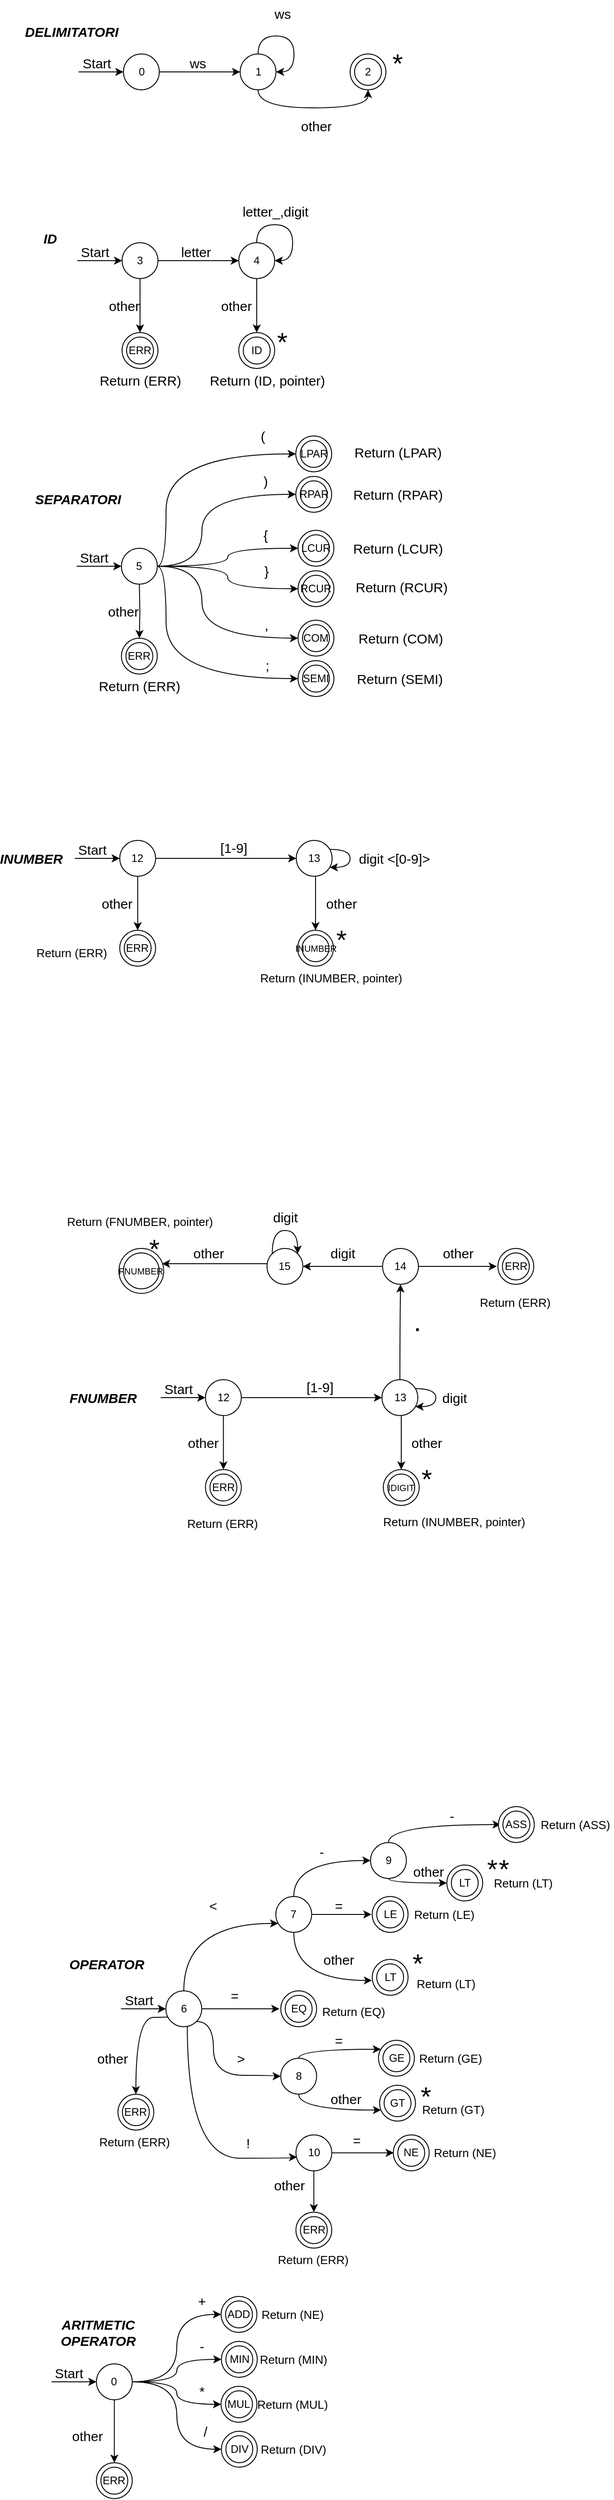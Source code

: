 <mxfile version="22.0.4" type="device">
  <diagram name="Pagina-1" id="Bu1kH5modBo4AFv9VPBv">
    <mxGraphModel dx="989" dy="1686" grid="1" gridSize="10" guides="1" tooltips="1" connect="1" arrows="1" fold="1" page="1" pageScale="1" pageWidth="827" pageHeight="1169" math="0" shadow="0">
      <root>
        <mxCell id="0" />
        <mxCell id="1" parent="0" />
        <mxCell id="PjZuuIiEIe1i-6Mp43BL-4" style="edgeStyle=orthogonalEdgeStyle;rounded=0;orthogonalLoop=1;jettySize=auto;html=1;entryX=0.5;entryY=0;entryDx=0;entryDy=0;" parent="1" source="PjZuuIiEIe1i-6Mp43BL-1" target="PjZuuIiEIe1i-6Mp43BL-5" edge="1">
          <mxGeometry relative="1" as="geometry">
            <mxPoint x="161" y="-120" as="targetPoint" />
          </mxGeometry>
        </mxCell>
        <mxCell id="PjZuuIiEIe1i-6Mp43BL-9" style="edgeStyle=orthogonalEdgeStyle;orthogonalLoop=1;jettySize=auto;html=1;curved=1;" parent="1" source="PjZuuIiEIe1i-6Mp43BL-1" edge="1">
          <mxGeometry relative="1" as="geometry">
            <mxPoint x="271" y="-180" as="targetPoint" />
          </mxGeometry>
        </mxCell>
        <mxCell id="PjZuuIiEIe1i-6Mp43BL-1" value="3" style="ellipse;whiteSpace=wrap;html=1;aspect=fixed;" parent="1" vertex="1">
          <mxGeometry x="141" y="-200" width="40" height="40" as="geometry" />
        </mxCell>
        <mxCell id="PjZuuIiEIe1i-6Mp43BL-2" value="" style="endArrow=classic;html=1;rounded=0;" parent="1" edge="1">
          <mxGeometry width="50" height="50" relative="1" as="geometry">
            <mxPoint x="91" y="-180" as="sourcePoint" />
            <mxPoint x="141" y="-180" as="targetPoint" />
          </mxGeometry>
        </mxCell>
        <mxCell id="PjZuuIiEIe1i-6Mp43BL-3" value="Start" style="text;html=1;strokeColor=none;fillColor=none;align=center;verticalAlign=middle;whiteSpace=wrap;rounded=0;fontSize=15;" parent="1" vertex="1">
          <mxGeometry x="91" y="-200" width="40" height="20" as="geometry" />
        </mxCell>
        <mxCell id="PjZuuIiEIe1i-6Mp43BL-5" value="" style="ellipse;whiteSpace=wrap;html=1;aspect=fixed;" parent="1" vertex="1">
          <mxGeometry x="141" y="-100" width="40" height="40" as="geometry" />
        </mxCell>
        <mxCell id="PjZuuIiEIe1i-6Mp43BL-6" value="ERR" style="ellipse;whiteSpace=wrap;html=1;aspect=fixed;" parent="1" vertex="1">
          <mxGeometry x="146" y="-95" width="30" height="30" as="geometry" />
        </mxCell>
        <mxCell id="PjZuuIiEIe1i-6Mp43BL-7" value="&lt;font style=&quot;font-size: 15px;&quot;&gt;Return (ERR)&lt;/font&gt;" style="text;html=1;strokeColor=none;fillColor=none;align=center;verticalAlign=middle;whiteSpace=wrap;rounded=0;fontSize=15;" parent="1" vertex="1">
          <mxGeometry x="114.75" y="-60" width="92.5" height="25" as="geometry" />
        </mxCell>
        <mxCell id="PjZuuIiEIe1i-6Mp43BL-8" value="other" style="text;html=1;strokeColor=none;fillColor=none;align=center;verticalAlign=middle;whiteSpace=wrap;rounded=0;fontSize=15;" parent="1" vertex="1">
          <mxGeometry x="121" y="-140" width="45" height="20" as="geometry" />
        </mxCell>
        <mxCell id="PjZuuIiEIe1i-6Mp43BL-10" value="4" style="ellipse;whiteSpace=wrap;html=1;aspect=fixed;" parent="1" vertex="1">
          <mxGeometry x="271" y="-200" width="40" height="40" as="geometry" />
        </mxCell>
        <mxCell id="PjZuuIiEIe1i-6Mp43BL-11" value="letter" style="text;html=1;strokeColor=none;fillColor=none;align=center;verticalAlign=middle;whiteSpace=wrap;rounded=0;fontSize=15;" parent="1" vertex="1">
          <mxGeometry x="201" y="-200" width="45" height="20" as="geometry" />
        </mxCell>
        <mxCell id="PjZuuIiEIe1i-6Mp43BL-22" style="edgeStyle=orthogonalEdgeStyle;shape=connector;curved=1;rounded=1;orthogonalLoop=1;jettySize=auto;html=1;labelBackgroundColor=default;strokeColor=default;align=center;verticalAlign=middle;fontFamily=Helvetica;fontSize=11;fontColor=default;endArrow=classic;" parent="1" edge="1">
          <mxGeometry relative="1" as="geometry">
            <mxPoint x="291" y="-100" as="targetPoint" />
            <mxPoint x="291" y="-160" as="sourcePoint" />
          </mxGeometry>
        </mxCell>
        <mxCell id="PjZuuIiEIe1i-6Mp43BL-17" value="letter_,digit" style="text;html=1;strokeColor=none;fillColor=none;align=center;verticalAlign=middle;whiteSpace=wrap;rounded=0;fontSize=15;fontFamily=Helvetica;fontColor=default;" parent="1" vertex="1">
          <mxGeometry x="282" y="-250" width="60" height="30" as="geometry" />
        </mxCell>
        <mxCell id="PjZuuIiEIe1i-6Mp43BL-23" value="" style="ellipse;whiteSpace=wrap;html=1;aspect=fixed;" parent="1" vertex="1">
          <mxGeometry x="271" y="-100" width="40" height="40" as="geometry" />
        </mxCell>
        <mxCell id="PjZuuIiEIe1i-6Mp43BL-24" value="ID" style="ellipse;whiteSpace=wrap;html=1;aspect=fixed;" parent="1" vertex="1">
          <mxGeometry x="276" y="-95" width="30" height="30" as="geometry" />
        </mxCell>
        <mxCell id="PjZuuIiEIe1i-6Mp43BL-25" value="&lt;font style=&quot;font-size: 15px;&quot;&gt;Return (ID, pointer)&lt;/font&gt;" style="text;html=1;strokeColor=none;fillColor=none;align=center;verticalAlign=middle;whiteSpace=wrap;rounded=0;fontSize=15;" parent="1" vertex="1">
          <mxGeometry x="233.5" y="-60" width="137.5" height="25" as="geometry" />
        </mxCell>
        <mxCell id="PjZuuIiEIe1i-6Mp43BL-26" value="other" style="text;html=1;strokeColor=none;fillColor=none;align=center;verticalAlign=middle;whiteSpace=wrap;rounded=0;fontSize=15;" parent="1" vertex="1">
          <mxGeometry x="246" y="-140" width="45" height="20" as="geometry" />
        </mxCell>
        <mxCell id="PjZuuIiEIe1i-6Mp43BL-34" value="&lt;font style=&quot;font-size: 30px;&quot;&gt;*&lt;/font&gt;" style="text;html=1;strokeColor=none;fillColor=none;align=center;verticalAlign=middle;whiteSpace=wrap;rounded=0;" parent="1" vertex="1">
          <mxGeometry x="297" y="-100" width="45" height="20" as="geometry" />
        </mxCell>
        <mxCell id="PjZuuIiEIe1i-6Mp43BL-44" style="edgeStyle=orthogonalEdgeStyle;shape=connector;curved=1;rounded=1;orthogonalLoop=1;jettySize=auto;html=1;entryX=1;entryY=0.5;entryDx=0;entryDy=0;labelBackgroundColor=default;strokeColor=default;align=center;verticalAlign=middle;fontFamily=Helvetica;fontSize=11;fontColor=default;endArrow=classic;" parent="1" source="PjZuuIiEIe1i-6Mp43BL-10" target="PjZuuIiEIe1i-6Mp43BL-10" edge="1">
          <mxGeometry relative="1" as="geometry" />
        </mxCell>
        <mxCell id="PjZuuIiEIe1i-6Mp43BL-59" style="edgeStyle=orthogonalEdgeStyle;shape=connector;rounded=0;orthogonalLoop=1;jettySize=auto;html=1;labelBackgroundColor=default;strokeColor=default;align=center;verticalAlign=middle;fontFamily=Helvetica;fontSize=11;fontColor=default;endArrow=classic;entryX=0.5;entryY=0;entryDx=0;entryDy=0;" parent="1" source="PjZuuIiEIe1i-6Mp43BL-45" target="PjZuuIiEIe1i-6Mp43BL-51" edge="1">
          <mxGeometry relative="1" as="geometry">
            <mxPoint x="158.38" y="555" as="targetPoint" />
          </mxGeometry>
        </mxCell>
        <mxCell id="PjZuuIiEIe1i-6Mp43BL-73" style="edgeStyle=orthogonalEdgeStyle;shape=connector;curved=1;rounded=1;orthogonalLoop=1;jettySize=auto;html=1;entryX=0;entryY=0.5;entryDx=0;entryDy=0;labelBackgroundColor=default;strokeColor=default;align=center;verticalAlign=middle;fontFamily=Helvetica;fontSize=11;fontColor=default;endArrow=classic;exitX=1;exitY=0.5;exitDx=0;exitDy=0;" parent="1" source="PjZuuIiEIe1i-6Mp43BL-45" target="PjZuuIiEIe1i-6Mp43BL-72" edge="1">
          <mxGeometry relative="1" as="geometry">
            <mxPoint x="333.38" y="485" as="sourcePoint" />
          </mxGeometry>
        </mxCell>
        <mxCell id="PjZuuIiEIe1i-6Mp43BL-45" value="12" style="ellipse;whiteSpace=wrap;html=1;aspect=fixed;" parent="1" vertex="1">
          <mxGeometry x="138.38" y="465" width="40" height="40" as="geometry" />
        </mxCell>
        <mxCell id="PjZuuIiEIe1i-6Mp43BL-46" value="" style="endArrow=classic;html=1;rounded=0;" parent="1" edge="1">
          <mxGeometry width="50" height="50" relative="1" as="geometry">
            <mxPoint x="88.38" y="485" as="sourcePoint" />
            <mxPoint x="138.38" y="485" as="targetPoint" />
          </mxGeometry>
        </mxCell>
        <mxCell id="PjZuuIiEIe1i-6Mp43BL-47" value="Start" style="text;html=1;strokeColor=none;fillColor=none;align=center;verticalAlign=middle;whiteSpace=wrap;rounded=0;fontSize=15;" parent="1" vertex="1">
          <mxGeometry x="88.38" y="465" width="40" height="20" as="geometry" />
        </mxCell>
        <mxCell id="PjZuuIiEIe1i-6Mp43BL-48" value="&lt;b style=&quot;font-size: 15px;&quot;&gt;&lt;i style=&quot;font-size: 15px;&quot;&gt;INUMBER&lt;/i&gt;&lt;/b&gt;" style="text;html=1;strokeColor=none;fillColor=none;align=center;verticalAlign=middle;whiteSpace=wrap;rounded=0;fontSize=15;fontFamily=Helvetica;fontColor=default;" parent="1" vertex="1">
          <mxGeometry x="10.0" y="470" width="60" height="30" as="geometry" />
        </mxCell>
        <mxCell id="PjZuuIiEIe1i-6Mp43BL-49" value="ID" style="text;html=1;strokeColor=none;fillColor=none;align=center;verticalAlign=middle;whiteSpace=wrap;rounded=0;fontSize=15;fontFamily=Helvetica;fontColor=default;fontStyle=3" parent="1" vertex="1">
          <mxGeometry x="31" y="-220" width="60" height="30" as="geometry" />
        </mxCell>
        <mxCell id="PjZuuIiEIe1i-6Mp43BL-51" value="" style="ellipse;whiteSpace=wrap;html=1;aspect=fixed;" parent="1" vertex="1">
          <mxGeometry x="138.38" y="565" width="40" height="40" as="geometry" />
        </mxCell>
        <mxCell id="PjZuuIiEIe1i-6Mp43BL-52" value="ERR" style="ellipse;whiteSpace=wrap;html=1;aspect=fixed;" parent="1" vertex="1">
          <mxGeometry x="143.38" y="570" width="30" height="30" as="geometry" />
        </mxCell>
        <mxCell id="PjZuuIiEIe1i-6Mp43BL-54" value="other" style="text;html=1;strokeColor=none;fillColor=none;align=center;verticalAlign=middle;whiteSpace=wrap;rounded=0;fontSize=15;" parent="1" vertex="1">
          <mxGeometry x="113.38" y="525" width="45" height="20" as="geometry" />
        </mxCell>
        <mxCell id="PjZuuIiEIe1i-6Mp43BL-72" value="13" style="ellipse;whiteSpace=wrap;html=1;aspect=fixed;" parent="1" vertex="1">
          <mxGeometry x="335.01" y="465" width="40" height="40" as="geometry" />
        </mxCell>
        <mxCell id="PjZuuIiEIe1i-6Mp43BL-79" value="&lt;font style=&quot;font-size: 15px;&quot;&gt;[1-9]&lt;/font&gt;" style="text;html=1;strokeColor=none;fillColor=none;align=center;verticalAlign=middle;whiteSpace=wrap;rounded=0;fontSize=15;fontFamily=Helvetica;fontColor=default;" parent="1" vertex="1">
          <mxGeometry x="243.38" y="460" width="45" height="25" as="geometry" />
        </mxCell>
        <mxCell id="PjZuuIiEIe1i-6Mp43BL-83" style="edgeStyle=orthogonalEdgeStyle;shape=connector;curved=1;rounded=1;orthogonalLoop=1;jettySize=auto;html=1;labelBackgroundColor=default;strokeColor=default;align=center;verticalAlign=middle;fontFamily=Helvetica;fontSize=11;fontColor=default;endArrow=classic;" parent="1" source="PjZuuIiEIe1i-6Mp43BL-72" target="PjZuuIiEIe1i-6Mp43BL-72" edge="1">
          <mxGeometry relative="1" as="geometry" />
        </mxCell>
        <mxCell id="PjZuuIiEIe1i-6Mp43BL-84" value="digit &amp;lt;[0-9]&amp;gt;" style="text;html=1;strokeColor=none;fillColor=none;align=center;verticalAlign=middle;whiteSpace=wrap;rounded=0;fontSize=15;fontFamily=Helvetica;fontColor=default;" parent="1" vertex="1">
          <mxGeometry x="386.51" y="470" width="115" height="30" as="geometry" />
        </mxCell>
        <mxCell id="PjZuuIiEIe1i-6Mp43BL-86" style="edgeStyle=orthogonalEdgeStyle;shape=connector;curved=1;rounded=1;orthogonalLoop=1;jettySize=auto;html=1;labelBackgroundColor=default;strokeColor=default;align=center;verticalAlign=middle;fontFamily=Helvetica;fontSize=11;fontColor=default;endArrow=classic;" parent="1" edge="1">
          <mxGeometry relative="1" as="geometry">
            <mxPoint x="356.51" y="565" as="targetPoint" />
            <mxPoint x="356.51" y="505" as="sourcePoint" />
          </mxGeometry>
        </mxCell>
        <mxCell id="PjZuuIiEIe1i-6Mp43BL-87" value="" style="ellipse;whiteSpace=wrap;html=1;aspect=fixed;" parent="1" vertex="1">
          <mxGeometry x="336.51" y="565" width="40" height="40" as="geometry" />
        </mxCell>
        <mxCell id="PjZuuIiEIe1i-6Mp43BL-88" value="&lt;font style=&quot;font-size: 10px;&quot;&gt;INUMBER&lt;/font&gt;" style="ellipse;whiteSpace=wrap;html=1;aspect=fixed;" parent="1" vertex="1">
          <mxGeometry x="341.51" y="570" width="30" height="30" as="geometry" />
        </mxCell>
        <mxCell id="PjZuuIiEIe1i-6Mp43BL-89" value="&lt;font style=&quot;font-size: 13px;&quot;&gt;Return (INUMBER, pointer)&lt;/font&gt;" style="text;html=1;strokeColor=none;fillColor=none;align=center;verticalAlign=middle;whiteSpace=wrap;rounded=0;fontSize=13;" parent="1" vertex="1">
          <mxGeometry x="287.76" y="595" width="171.87" height="45" as="geometry" />
        </mxCell>
        <mxCell id="PjZuuIiEIe1i-6Mp43BL-91" value="&lt;font style=&quot;font-size: 30px;&quot;&gt;*&lt;/font&gt;" style="text;html=1;strokeColor=none;fillColor=none;align=center;verticalAlign=middle;whiteSpace=wrap;rounded=0;" parent="1" vertex="1">
          <mxGeometry x="362.51" y="565" width="45" height="20" as="geometry" />
        </mxCell>
        <mxCell id="PjZuuIiEIe1i-6Mp43BL-113" value="other" style="text;html=1;strokeColor=none;fillColor=none;align=center;verticalAlign=middle;whiteSpace=wrap;rounded=0;fontSize=15;" parent="1" vertex="1">
          <mxGeometry x="362.51" y="525" width="45" height="20" as="geometry" />
        </mxCell>
        <mxCell id="PjZuuIiEIe1i-6Mp43BL-218" value="&lt;font style=&quot;font-size: 13px;&quot;&gt;Return (ERR)&lt;/font&gt;" style="text;html=1;strokeColor=none;fillColor=none;align=center;verticalAlign=middle;whiteSpace=wrap;rounded=0;fontSize=13;" parent="1" vertex="1">
          <mxGeometry x="40.88" y="575" width="87.5" height="30" as="geometry" />
        </mxCell>
        <mxCell id="RC1J0I_5zovOuxV37Q9L-21" style="edgeStyle=orthogonalEdgeStyle;orthogonalLoop=1;jettySize=auto;html=1;curved=1;" parent="1" source="RC1J0I_5zovOuxV37Q9L-22" edge="1">
          <mxGeometry relative="1" as="geometry">
            <mxPoint x="272.5" y="-390" as="targetPoint" />
          </mxGeometry>
        </mxCell>
        <mxCell id="RC1J0I_5zovOuxV37Q9L-22" value="0" style="ellipse;whiteSpace=wrap;html=1;aspect=fixed;" parent="1" vertex="1">
          <mxGeometry x="142.5" y="-410" width="40" height="40" as="geometry" />
        </mxCell>
        <mxCell id="RC1J0I_5zovOuxV37Q9L-23" value="" style="endArrow=classic;html=1;rounded=0;" parent="1" edge="1">
          <mxGeometry width="50" height="50" relative="1" as="geometry">
            <mxPoint x="92.5" y="-390" as="sourcePoint" />
            <mxPoint x="142.5" y="-390" as="targetPoint" />
          </mxGeometry>
        </mxCell>
        <mxCell id="RC1J0I_5zovOuxV37Q9L-24" value="Start" style="text;html=1;strokeColor=none;fillColor=none;align=center;verticalAlign=middle;whiteSpace=wrap;rounded=0;fontSize=15;" parent="1" vertex="1">
          <mxGeometry x="92.5" y="-410" width="40" height="20" as="geometry" />
        </mxCell>
        <mxCell id="RC1J0I_5zovOuxV37Q9L-35" style="edgeStyle=orthogonalEdgeStyle;shape=connector;curved=1;rounded=1;orthogonalLoop=1;jettySize=auto;html=1;entryX=0.5;entryY=1;entryDx=0;entryDy=0;labelBackgroundColor=default;strokeColor=default;align=center;verticalAlign=middle;fontFamily=Helvetica;fontSize=11;fontColor=default;endArrow=classic;" parent="1" source="RC1J0I_5zovOuxV37Q9L-25" target="RC1J0I_5zovOuxV37Q9L-31" edge="1">
          <mxGeometry relative="1" as="geometry">
            <Array as="points">
              <mxPoint x="293" y="-350" />
              <mxPoint x="415" y="-350" />
            </Array>
          </mxGeometry>
        </mxCell>
        <mxCell id="RC1J0I_5zovOuxV37Q9L-25" value="1" style="ellipse;whiteSpace=wrap;html=1;aspect=fixed;" parent="1" vertex="1">
          <mxGeometry x="272.5" y="-410" width="40" height="40" as="geometry" />
        </mxCell>
        <mxCell id="RC1J0I_5zovOuxV37Q9L-26" value="ws" style="text;html=1;strokeColor=none;fillColor=none;align=center;verticalAlign=middle;whiteSpace=wrap;rounded=0;fontSize=15;" parent="1" vertex="1">
          <mxGeometry x="202.5" y="-410" width="45" height="20" as="geometry" />
        </mxCell>
        <mxCell id="RC1J0I_5zovOuxV37Q9L-27" value="ws" style="text;html=1;strokeColor=none;fillColor=none;align=center;verticalAlign=middle;whiteSpace=wrap;rounded=0;fontSize=15;fontFamily=Helvetica;fontColor=default;" parent="1" vertex="1">
          <mxGeometry x="289.5" y="-470" width="60" height="30" as="geometry" />
        </mxCell>
        <mxCell id="RC1J0I_5zovOuxV37Q9L-28" style="edgeStyle=orthogonalEdgeStyle;shape=connector;curved=1;rounded=1;orthogonalLoop=1;jettySize=auto;html=1;entryX=1;entryY=0.5;entryDx=0;entryDy=0;labelBackgroundColor=default;strokeColor=default;align=center;verticalAlign=middle;fontFamily=Helvetica;fontSize=11;fontColor=default;endArrow=classic;" parent="1" source="RC1J0I_5zovOuxV37Q9L-25" target="RC1J0I_5zovOuxV37Q9L-25" edge="1">
          <mxGeometry relative="1" as="geometry" />
        </mxCell>
        <mxCell id="RC1J0I_5zovOuxV37Q9L-29" value="DELIMITATORI" style="text;html=1;strokeColor=none;fillColor=none;align=center;verticalAlign=middle;whiteSpace=wrap;rounded=0;fontSize=15;fontFamily=Helvetica;fontColor=default;fontStyle=3" parent="1" vertex="1">
          <mxGeometry x="54.75" y="-450" width="60" height="30" as="geometry" />
        </mxCell>
        <mxCell id="RC1J0I_5zovOuxV37Q9L-31" value="" style="ellipse;whiteSpace=wrap;html=1;aspect=fixed;" parent="1" vertex="1">
          <mxGeometry x="395" y="-410" width="40" height="40" as="geometry" />
        </mxCell>
        <mxCell id="RC1J0I_5zovOuxV37Q9L-32" value="2" style="ellipse;whiteSpace=wrap;html=1;aspect=fixed;" parent="1" vertex="1">
          <mxGeometry x="400" y="-405" width="30" height="30" as="geometry" />
        </mxCell>
        <mxCell id="RC1J0I_5zovOuxV37Q9L-33" value="&lt;font style=&quot;font-size: 30px;&quot;&gt;*&lt;/font&gt;" style="text;html=1;strokeColor=none;fillColor=none;align=center;verticalAlign=middle;whiteSpace=wrap;rounded=0;" parent="1" vertex="1">
          <mxGeometry x="435" y="-410" width="26" height="20" as="geometry" />
        </mxCell>
        <mxCell id="RC1J0I_5zovOuxV37Q9L-36" value="other" style="text;html=1;strokeColor=none;fillColor=none;align=center;verticalAlign=middle;whiteSpace=wrap;rounded=0;fontSize=15;" parent="1" vertex="1">
          <mxGeometry x="334.5" y="-340" width="45" height="20" as="geometry" />
        </mxCell>
        <mxCell id="RC1J0I_5zovOuxV37Q9L-79" style="edgeStyle=orthogonalEdgeStyle;shape=connector;curved=1;rounded=1;orthogonalLoop=1;jettySize=auto;html=1;entryX=0;entryY=0.5;entryDx=0;entryDy=0;labelBackgroundColor=default;strokeColor=default;align=center;verticalAlign=middle;fontFamily=Helvetica;fontSize=11;fontColor=default;endArrow=classic;" parent="1" source="RC1J0I_5zovOuxV37Q9L-38" target="RC1J0I_5zovOuxV37Q9L-77" edge="1">
          <mxGeometry relative="1" as="geometry">
            <Array as="points">
              <mxPoint x="190" y="160" />
              <mxPoint x="190" y="35" />
            </Array>
          </mxGeometry>
        </mxCell>
        <mxCell id="RC1J0I_5zovOuxV37Q9L-80" style="edgeStyle=orthogonalEdgeStyle;shape=connector;curved=1;rounded=1;orthogonalLoop=1;jettySize=auto;html=1;labelBackgroundColor=default;strokeColor=default;align=center;verticalAlign=middle;fontFamily=Helvetica;fontSize=11;fontColor=default;endArrow=classic;entryX=0;entryY=0.5;entryDx=0;entryDy=0;" parent="1" source="RC1J0I_5zovOuxV37Q9L-38" target="RC1J0I_5zovOuxV37Q9L-75" edge="1">
          <mxGeometry relative="1" as="geometry">
            <mxPoint x="330" y="80" as="targetPoint" />
            <Array as="points">
              <mxPoint x="230" y="160" />
              <mxPoint x="230" y="80" />
            </Array>
          </mxGeometry>
        </mxCell>
        <mxCell id="RC1J0I_5zovOuxV37Q9L-81" style="edgeStyle=orthogonalEdgeStyle;shape=connector;curved=1;rounded=1;orthogonalLoop=1;jettySize=auto;html=1;entryX=0;entryY=0.5;entryDx=0;entryDy=0;labelBackgroundColor=default;strokeColor=default;align=center;verticalAlign=middle;fontFamily=Helvetica;fontSize=11;fontColor=default;endArrow=classic;" parent="1" source="RC1J0I_5zovOuxV37Q9L-38" target="RC1J0I_5zovOuxV37Q9L-73" edge="1">
          <mxGeometry relative="1" as="geometry" />
        </mxCell>
        <mxCell id="RC1J0I_5zovOuxV37Q9L-82" style="edgeStyle=orthogonalEdgeStyle;shape=connector;curved=1;rounded=1;orthogonalLoop=1;jettySize=auto;html=1;entryX=0;entryY=0.5;entryDx=0;entryDy=0;labelBackgroundColor=default;strokeColor=default;align=center;verticalAlign=middle;fontFamily=Helvetica;fontSize=11;fontColor=default;endArrow=classic;" parent="1" source="RC1J0I_5zovOuxV37Q9L-38" target="RC1J0I_5zovOuxV37Q9L-71" edge="1">
          <mxGeometry relative="1" as="geometry" />
        </mxCell>
        <mxCell id="RC1J0I_5zovOuxV37Q9L-83" style="edgeStyle=orthogonalEdgeStyle;shape=connector;curved=1;rounded=1;orthogonalLoop=1;jettySize=auto;html=1;entryX=0;entryY=0.5;entryDx=0;entryDy=0;labelBackgroundColor=default;strokeColor=default;align=center;verticalAlign=middle;fontFamily=Helvetica;fontSize=11;fontColor=default;endArrow=classic;" parent="1" source="RC1J0I_5zovOuxV37Q9L-38" target="RC1J0I_5zovOuxV37Q9L-69" edge="1">
          <mxGeometry relative="1" as="geometry">
            <Array as="points">
              <mxPoint x="230" y="160" />
              <mxPoint x="230" y="240" />
            </Array>
          </mxGeometry>
        </mxCell>
        <mxCell id="RC1J0I_5zovOuxV37Q9L-84" style="edgeStyle=orthogonalEdgeStyle;shape=connector;curved=1;rounded=1;orthogonalLoop=1;jettySize=auto;html=1;entryX=0;entryY=0.5;entryDx=0;entryDy=0;labelBackgroundColor=default;strokeColor=default;align=center;verticalAlign=middle;fontFamily=Helvetica;fontSize=11;fontColor=default;endArrow=classic;" parent="1" source="RC1J0I_5zovOuxV37Q9L-38" target="RC1J0I_5zovOuxV37Q9L-66" edge="1">
          <mxGeometry relative="1" as="geometry">
            <Array as="points">
              <mxPoint x="190" y="160" />
              <mxPoint x="190" y="285" />
            </Array>
          </mxGeometry>
        </mxCell>
        <mxCell id="RC1J0I_5zovOuxV37Q9L-38" value="5" style="ellipse;whiteSpace=wrap;html=1;aspect=fixed;" parent="1" vertex="1">
          <mxGeometry x="140.25" y="140" width="40" height="40" as="geometry" />
        </mxCell>
        <mxCell id="RC1J0I_5zovOuxV37Q9L-39" value="" style="endArrow=classic;html=1;rounded=0;" parent="1" edge="1">
          <mxGeometry width="50" height="50" relative="1" as="geometry">
            <mxPoint x="90.25" y="160" as="sourcePoint" />
            <mxPoint x="140.25" y="160" as="targetPoint" />
          </mxGeometry>
        </mxCell>
        <mxCell id="RC1J0I_5zovOuxV37Q9L-40" value="Start" style="text;html=1;strokeColor=none;fillColor=none;align=center;verticalAlign=middle;whiteSpace=wrap;rounded=0;fontSize=15;" parent="1" vertex="1">
          <mxGeometry x="90.25" y="140" width="40" height="20" as="geometry" />
        </mxCell>
        <mxCell id="RC1J0I_5zovOuxV37Q9L-46" value="SEPARATORI" style="text;html=1;strokeColor=none;fillColor=none;align=center;verticalAlign=middle;whiteSpace=wrap;rounded=0;fontSize=15;fontFamily=Helvetica;fontColor=default;fontStyle=3" parent="1" vertex="1">
          <mxGeometry x="62.37" y="70" width="60" height="30" as="geometry" />
        </mxCell>
        <mxCell id="RC1J0I_5zovOuxV37Q9L-51" style="edgeStyle=orthogonalEdgeStyle;rounded=0;orthogonalLoop=1;jettySize=auto;html=1;entryX=0.5;entryY=0;entryDx=0;entryDy=0;" parent="1" target="RC1J0I_5zovOuxV37Q9L-52" edge="1">
          <mxGeometry relative="1" as="geometry">
            <mxPoint x="160.25" y="220" as="targetPoint" />
            <mxPoint x="160.25" y="180" as="sourcePoint" />
          </mxGeometry>
        </mxCell>
        <mxCell id="RC1J0I_5zovOuxV37Q9L-52" value="" style="ellipse;whiteSpace=wrap;html=1;aspect=fixed;" parent="1" vertex="1">
          <mxGeometry x="140.25" y="240" width="40" height="40" as="geometry" />
        </mxCell>
        <mxCell id="RC1J0I_5zovOuxV37Q9L-53" value="ERR" style="ellipse;whiteSpace=wrap;html=1;aspect=fixed;" parent="1" vertex="1">
          <mxGeometry x="145.25" y="245" width="30" height="30" as="geometry" />
        </mxCell>
        <mxCell id="RC1J0I_5zovOuxV37Q9L-54" value="&lt;font style=&quot;font-size: 15px;&quot;&gt;Return (ERR)&lt;/font&gt;" style="text;html=1;strokeColor=none;fillColor=none;align=center;verticalAlign=middle;whiteSpace=wrap;rounded=0;fontSize=15;" parent="1" vertex="1">
          <mxGeometry x="114" y="280" width="92.5" height="25" as="geometry" />
        </mxCell>
        <mxCell id="RC1J0I_5zovOuxV37Q9L-55" value="other" style="text;html=1;strokeColor=none;fillColor=none;align=center;verticalAlign=middle;whiteSpace=wrap;rounded=0;fontSize=15;" parent="1" vertex="1">
          <mxGeometry x="120.25" y="200" width="45" height="20" as="geometry" />
        </mxCell>
        <mxCell id="RC1J0I_5zovOuxV37Q9L-66" value="" style="ellipse;whiteSpace=wrap;html=1;aspect=fixed;" parent="1" vertex="1">
          <mxGeometry x="337" y="265" width="40" height="40" as="geometry" />
        </mxCell>
        <mxCell id="RC1J0I_5zovOuxV37Q9L-67" value="SEMI" style="ellipse;whiteSpace=wrap;html=1;aspect=fixed;" parent="1" vertex="1">
          <mxGeometry x="342" y="270" width="30" height="30" as="geometry" />
        </mxCell>
        <mxCell id="RC1J0I_5zovOuxV37Q9L-69" value="" style="ellipse;whiteSpace=wrap;html=1;aspect=fixed;" parent="1" vertex="1">
          <mxGeometry x="337" y="220" width="40" height="40" as="geometry" />
        </mxCell>
        <mxCell id="RC1J0I_5zovOuxV37Q9L-70" value="COM" style="ellipse;whiteSpace=wrap;html=1;aspect=fixed;" parent="1" vertex="1">
          <mxGeometry x="342" y="225" width="30" height="30" as="geometry" />
        </mxCell>
        <mxCell id="RC1J0I_5zovOuxV37Q9L-71" value="" style="ellipse;whiteSpace=wrap;html=1;aspect=fixed;" parent="1" vertex="1">
          <mxGeometry x="337" y="165" width="40" height="40" as="geometry" />
        </mxCell>
        <mxCell id="RC1J0I_5zovOuxV37Q9L-72" value="RCUR" style="ellipse;whiteSpace=wrap;html=1;aspect=fixed;" parent="1" vertex="1">
          <mxGeometry x="342" y="170" width="30" height="30" as="geometry" />
        </mxCell>
        <mxCell id="RC1J0I_5zovOuxV37Q9L-73" value="" style="ellipse;whiteSpace=wrap;html=1;aspect=fixed;" parent="1" vertex="1">
          <mxGeometry x="337" y="120" width="40" height="40" as="geometry" />
        </mxCell>
        <mxCell id="RC1J0I_5zovOuxV37Q9L-74" value="LCUR" style="ellipse;whiteSpace=wrap;html=1;aspect=fixed;" parent="1" vertex="1">
          <mxGeometry x="342" y="125" width="30" height="30" as="geometry" />
        </mxCell>
        <mxCell id="RC1J0I_5zovOuxV37Q9L-75" value="" style="ellipse;whiteSpace=wrap;html=1;aspect=fixed;" parent="1" vertex="1">
          <mxGeometry x="334.5" y="60" width="40" height="40" as="geometry" />
        </mxCell>
        <mxCell id="RC1J0I_5zovOuxV37Q9L-76" value="RPAR" style="ellipse;whiteSpace=wrap;html=1;aspect=fixed;" parent="1" vertex="1">
          <mxGeometry x="339.5" y="65" width="30" height="30" as="geometry" />
        </mxCell>
        <mxCell id="RC1J0I_5zovOuxV37Q9L-77" value="" style="ellipse;whiteSpace=wrap;html=1;aspect=fixed;" parent="1" vertex="1">
          <mxGeometry x="334.5" y="15" width="40" height="40" as="geometry" />
        </mxCell>
        <mxCell id="RC1J0I_5zovOuxV37Q9L-78" value="LPAR" style="ellipse;whiteSpace=wrap;html=1;aspect=fixed;" parent="1" vertex="1">
          <mxGeometry x="339.5" y="20" width="30" height="30" as="geometry" />
        </mxCell>
        <mxCell id="RC1J0I_5zovOuxV37Q9L-85" value="(" style="text;html=1;strokeColor=none;fillColor=none;align=center;verticalAlign=middle;whiteSpace=wrap;rounded=0;fontSize=15;fontFamily=Helvetica;fontColor=default;" parent="1" vertex="1">
          <mxGeometry x="282.5" width="30" height="30" as="geometry" />
        </mxCell>
        <mxCell id="RC1J0I_5zovOuxV37Q9L-87" value=")" style="text;html=1;strokeColor=none;fillColor=none;align=center;verticalAlign=middle;whiteSpace=wrap;rounded=0;fontSize=15;fontFamily=Helvetica;fontColor=default;" parent="1" vertex="1">
          <mxGeometry x="285.75" y="50" width="30" height="30" as="geometry" />
        </mxCell>
        <mxCell id="RC1J0I_5zovOuxV37Q9L-88" value="{" style="text;html=1;strokeColor=none;fillColor=none;align=center;verticalAlign=middle;whiteSpace=wrap;rounded=0;fontSize=15;fontFamily=Helvetica;fontColor=default;" parent="1" vertex="1">
          <mxGeometry x="286.25" y="110" width="30" height="30" as="geometry" />
        </mxCell>
        <mxCell id="RC1J0I_5zovOuxV37Q9L-89" value="}" style="text;html=1;strokeColor=none;fillColor=none;align=center;verticalAlign=middle;whiteSpace=wrap;rounded=0;fontSize=15;fontFamily=Helvetica;fontColor=default;" parent="1" vertex="1">
          <mxGeometry x="286.75" y="150" width="30" height="30" as="geometry" />
        </mxCell>
        <mxCell id="RC1J0I_5zovOuxV37Q9L-90" value="," style="text;html=1;strokeColor=none;fillColor=none;align=center;verticalAlign=middle;whiteSpace=wrap;rounded=0;fontSize=15;fontFamily=Helvetica;fontColor=default;" parent="1" vertex="1">
          <mxGeometry x="287.25" y="210" width="30" height="30" as="geometry" />
        </mxCell>
        <mxCell id="RC1J0I_5zovOuxV37Q9L-91" value=";" style="text;html=1;strokeColor=none;fillColor=none;align=center;verticalAlign=middle;whiteSpace=wrap;rounded=0;fontSize=15;fontFamily=Helvetica;fontColor=default;" parent="1" vertex="1">
          <mxGeometry x="287.5" y="255" width="30" height="30" as="geometry" />
        </mxCell>
        <mxCell id="RC1J0I_5zovOuxV37Q9L-92" value="&lt;font style=&quot;font-size: 15px;&quot;&gt;Return (LPAR)&lt;/font&gt;" style="text;html=1;strokeColor=none;fillColor=none;align=center;verticalAlign=middle;whiteSpace=wrap;rounded=0;fontSize=15;" parent="1" vertex="1">
          <mxGeometry x="392.5" y="20" width="111.25" height="25" as="geometry" />
        </mxCell>
        <mxCell id="RC1J0I_5zovOuxV37Q9L-93" value="&lt;font style=&quot;font-size: 15px;&quot;&gt;Return (RPAR)&lt;/font&gt;" style="text;html=1;strokeColor=none;fillColor=none;align=center;verticalAlign=middle;whiteSpace=wrap;rounded=0;fontSize=15;" parent="1" vertex="1">
          <mxGeometry x="392.5" y="67.5" width="111.25" height="25" as="geometry" />
        </mxCell>
        <mxCell id="RC1J0I_5zovOuxV37Q9L-94" value="&lt;font style=&quot;font-size: 15px;&quot;&gt;Return (LCUR)&lt;/font&gt;" style="text;html=1;strokeColor=none;fillColor=none;align=center;verticalAlign=middle;whiteSpace=wrap;rounded=0;fontSize=15;" parent="1" vertex="1">
          <mxGeometry x="392.5" y="127.5" width="111.25" height="25" as="geometry" />
        </mxCell>
        <mxCell id="RC1J0I_5zovOuxV37Q9L-95" value="&lt;font style=&quot;font-size: 15px;&quot;&gt;Return (RCUR)&lt;/font&gt;" style="text;html=1;strokeColor=none;fillColor=none;align=center;verticalAlign=middle;whiteSpace=wrap;rounded=0;fontSize=15;" parent="1" vertex="1">
          <mxGeometry x="396.88" y="170" width="111.25" height="25" as="geometry" />
        </mxCell>
        <mxCell id="RC1J0I_5zovOuxV37Q9L-96" value="&lt;font style=&quot;font-size: 15px;&quot;&gt;Return (COM)&lt;/font&gt;" style="text;html=1;strokeColor=none;fillColor=none;align=center;verticalAlign=middle;whiteSpace=wrap;rounded=0;fontSize=15;" parent="1" vertex="1">
          <mxGeometry x="396" y="227.5" width="111.25" height="25" as="geometry" />
        </mxCell>
        <mxCell id="RC1J0I_5zovOuxV37Q9L-97" value="&lt;font style=&quot;font-size: 15px;&quot;&gt;Return (SEMI)&lt;/font&gt;" style="text;html=1;strokeColor=none;fillColor=none;align=center;verticalAlign=middle;whiteSpace=wrap;rounded=0;fontSize=15;" parent="1" vertex="1">
          <mxGeometry x="395" y="272.5" width="111.25" height="25" as="geometry" />
        </mxCell>
        <mxCell id="RC1J0I_5zovOuxV37Q9L-149" style="edgeStyle=orthogonalEdgeStyle;shape=connector;curved=1;rounded=1;orthogonalLoop=1;jettySize=auto;html=1;entryX=0.5;entryY=0;entryDx=0;entryDy=0;labelBackgroundColor=default;strokeColor=default;align=center;verticalAlign=middle;fontFamily=Helvetica;fontSize=11;fontColor=default;endArrow=classic;exitX=0;exitY=1;exitDx=0;exitDy=0;" parent="1" target="RC1J0I_5zovOuxV37Q9L-146" edge="1">
          <mxGeometry relative="1" as="geometry">
            <mxPoint x="199.348" y="1774.142" as="sourcePoint" />
            <mxPoint x="160.11" y="1855" as="targetPoint" />
            <Array as="points">
              <mxPoint x="195.75" y="1774" />
              <mxPoint x="156.75" y="1775" />
            </Array>
          </mxGeometry>
        </mxCell>
        <mxCell id="RC1J0I_5zovOuxV37Q9L-153" style="edgeStyle=orthogonalEdgeStyle;shape=connector;curved=1;rounded=1;orthogonalLoop=1;jettySize=auto;html=1;labelBackgroundColor=default;strokeColor=default;align=center;verticalAlign=middle;fontFamily=Helvetica;fontSize=11;fontColor=default;endArrow=classic;" parent="1" source="RC1J0I_5zovOuxV37Q9L-104" target="RC1J0I_5zovOuxV37Q9L-150" edge="1">
          <mxGeometry relative="1" as="geometry">
            <Array as="points">
              <mxPoint x="209.75" y="1670" />
            </Array>
          </mxGeometry>
        </mxCell>
        <mxCell id="RC1J0I_5zovOuxV37Q9L-155" style="edgeStyle=orthogonalEdgeStyle;shape=connector;curved=1;rounded=1;orthogonalLoop=1;jettySize=auto;html=1;entryX=0;entryY=0.5;entryDx=0;entryDy=0;labelBackgroundColor=default;strokeColor=default;align=center;verticalAlign=middle;fontFamily=Helvetica;fontSize=11;fontColor=default;endArrow=classic;" parent="1" source="RC1J0I_5zovOuxV37Q9L-104" edge="1">
          <mxGeometry relative="1" as="geometry">
            <mxPoint x="316.25" y="1765" as="targetPoint" />
          </mxGeometry>
        </mxCell>
        <mxCell id="RC1J0I_5zovOuxV37Q9L-157" style="edgeStyle=orthogonalEdgeStyle;shape=connector;curved=1;rounded=1;orthogonalLoop=1;jettySize=auto;html=1;entryX=0;entryY=0.5;entryDx=0;entryDy=0;labelBackgroundColor=default;strokeColor=default;align=center;verticalAlign=middle;fontFamily=Helvetica;fontSize=11;fontColor=default;endArrow=classic;exitX=1;exitY=1;exitDx=0;exitDy=0;" parent="1" source="RC1J0I_5zovOuxV37Q9L-104" target="RC1J0I_5zovOuxV37Q9L-152" edge="1">
          <mxGeometry relative="1" as="geometry">
            <Array as="points">
              <mxPoint x="242.75" y="1779" />
              <mxPoint x="242.75" y="1839" />
              <mxPoint x="310.75" y="1839" />
            </Array>
          </mxGeometry>
        </mxCell>
        <mxCell id="RC1J0I_5zovOuxV37Q9L-159" style="edgeStyle=orthogonalEdgeStyle;shape=connector;curved=1;rounded=1;orthogonalLoop=1;jettySize=auto;html=1;labelBackgroundColor=default;strokeColor=default;align=center;verticalAlign=middle;fontFamily=Helvetica;fontSize=11;fontColor=default;endArrow=classic;entryX=0.032;entryY=0.621;entryDx=0;entryDy=0;entryPerimeter=0;" parent="1" target="RC1J0I_5zovOuxV37Q9L-160" edge="1">
          <mxGeometry relative="1" as="geometry">
            <mxPoint x="313.63" y="1961.25" as="targetPoint" />
            <Array as="points">
              <mxPoint x="213.63" y="1931.25" />
              <mxPoint x="331.63" y="1931.25" />
            </Array>
            <mxPoint x="213.68" y="1785.004" as="sourcePoint" />
          </mxGeometry>
        </mxCell>
        <mxCell id="RC1J0I_5zovOuxV37Q9L-104" value="6" style="ellipse;whiteSpace=wrap;html=1;aspect=fixed;" parent="1" vertex="1">
          <mxGeometry x="189.75" y="1745" width="40" height="40" as="geometry" />
        </mxCell>
        <mxCell id="RC1J0I_5zovOuxV37Q9L-105" value="" style="endArrow=classic;html=1;rounded=0;" parent="1" edge="1">
          <mxGeometry width="50" height="50" relative="1" as="geometry">
            <mxPoint x="139.75" y="1765" as="sourcePoint" />
            <mxPoint x="189.75" y="1765" as="targetPoint" />
          </mxGeometry>
        </mxCell>
        <mxCell id="RC1J0I_5zovOuxV37Q9L-106" value="Start" style="text;html=1;strokeColor=none;fillColor=none;align=center;verticalAlign=middle;whiteSpace=wrap;rounded=0;fontSize=15;" parent="1" vertex="1">
          <mxGeometry x="139.75" y="1745" width="40" height="20" as="geometry" />
        </mxCell>
        <mxCell id="RC1J0I_5zovOuxV37Q9L-107" value="&lt;b&gt;&lt;i&gt;OPERATOR&lt;/i&gt;&lt;/b&gt;" style="text;html=1;strokeColor=none;fillColor=none;align=center;verticalAlign=middle;whiteSpace=wrap;rounded=0;fontSize=15;fontFamily=Helvetica;fontColor=default;" parent="1" vertex="1">
          <mxGeometry x="93.75" y="1700" width="60" height="30" as="geometry" />
        </mxCell>
        <mxCell id="RC1J0I_5zovOuxV37Q9L-146" value="" style="ellipse;whiteSpace=wrap;html=1;aspect=fixed;" parent="1" vertex="1">
          <mxGeometry x="136.37" y="1860" width="40" height="40" as="geometry" />
        </mxCell>
        <mxCell id="RC1J0I_5zovOuxV37Q9L-147" value="ERR" style="ellipse;whiteSpace=wrap;html=1;aspect=fixed;" parent="1" vertex="1">
          <mxGeometry x="141.37" y="1865" width="30" height="30" as="geometry" />
        </mxCell>
        <mxCell id="RC1J0I_5zovOuxV37Q9L-148" value="&lt;font style=&quot;font-size: 13px;&quot;&gt;Return (ERR)&lt;/font&gt;" style="text;html=1;strokeColor=none;fillColor=none;align=center;verticalAlign=middle;whiteSpace=wrap;rounded=0;fontSize=13;" parent="1" vertex="1">
          <mxGeometry x="111.37" y="1895" width="87.5" height="35" as="geometry" />
        </mxCell>
        <mxCell id="RC1J0I_5zovOuxV37Q9L-169" style="edgeStyle=orthogonalEdgeStyle;shape=connector;curved=1;rounded=1;orthogonalLoop=1;jettySize=auto;html=1;entryX=0;entryY=0.5;entryDx=0;entryDy=0;labelBackgroundColor=default;strokeColor=default;align=center;verticalAlign=middle;fontFamily=Helvetica;fontSize=11;fontColor=default;endArrow=classic;" parent="1" source="RC1J0I_5zovOuxV37Q9L-150" target="RC1J0I_5zovOuxV37Q9L-167" edge="1">
          <mxGeometry relative="1" as="geometry">
            <Array as="points">
              <mxPoint x="332.75" y="1600" />
            </Array>
          </mxGeometry>
        </mxCell>
        <mxCell id="RC1J0I_5zovOuxV37Q9L-171" style="edgeStyle=orthogonalEdgeStyle;shape=connector;curved=1;rounded=1;orthogonalLoop=1;jettySize=auto;html=1;entryX=0;entryY=0.5;entryDx=0;entryDy=0;labelBackgroundColor=default;strokeColor=default;align=center;verticalAlign=middle;fontFamily=Helvetica;fontSize=11;fontColor=default;endArrow=classic;" parent="1" source="RC1J0I_5zovOuxV37Q9L-150" edge="1">
          <mxGeometry relative="1" as="geometry">
            <mxPoint x="418.75" y="1660" as="targetPoint" />
          </mxGeometry>
        </mxCell>
        <mxCell id="RC1J0I_5zovOuxV37Q9L-150" value="7" style="ellipse;whiteSpace=wrap;html=1;aspect=fixed;" parent="1" vertex="1">
          <mxGeometry x="312.25" y="1640" width="40" height="40" as="geometry" />
        </mxCell>
        <mxCell id="RC1J0I_5zovOuxV37Q9L-187" style="edgeStyle=orthogonalEdgeStyle;shape=connector;curved=1;rounded=1;orthogonalLoop=1;jettySize=auto;html=1;labelBackgroundColor=default;strokeColor=default;align=center;verticalAlign=middle;fontFamily=Helvetica;fontSize=11;fontColor=default;endArrow=classic;" parent="1" source="RC1J0I_5zovOuxV37Q9L-152" target="RC1J0I_5zovOuxV37Q9L-183" edge="1">
          <mxGeometry relative="1" as="geometry">
            <Array as="points">
              <mxPoint x="337.75" y="1810" />
            </Array>
          </mxGeometry>
        </mxCell>
        <mxCell id="RC1J0I_5zovOuxV37Q9L-152" value="8" style="ellipse;whiteSpace=wrap;html=1;aspect=fixed;" parent="1" vertex="1">
          <mxGeometry x="317.75" y="1820" width="40" height="40" as="geometry" />
        </mxCell>
        <mxCell id="RC1J0I_5zovOuxV37Q9L-154" value="&lt;font style=&quot;font-size: 15px;&quot;&gt;&amp;lt;&lt;/font&gt;" style="text;html=1;strokeColor=none;fillColor=none;align=center;verticalAlign=middle;whiteSpace=wrap;rounded=0;" parent="1" vertex="1">
          <mxGeometry x="220.25" y="1640" width="45" height="20" as="geometry" />
        </mxCell>
        <mxCell id="RC1J0I_5zovOuxV37Q9L-156" value="&lt;span style=&quot;font-size: 15px;&quot;&gt;=&lt;/span&gt;" style="text;html=1;strokeColor=none;fillColor=none;align=center;verticalAlign=middle;whiteSpace=wrap;rounded=0;" parent="1" vertex="1">
          <mxGeometry x="243.75" y="1740" width="45" height="20" as="geometry" />
        </mxCell>
        <mxCell id="RC1J0I_5zovOuxV37Q9L-158" value="&lt;font style=&quot;font-size: 15px;&quot;&gt;&amp;gt;&lt;/font&gt;" style="text;html=1;strokeColor=none;fillColor=none;align=center;verticalAlign=middle;whiteSpace=wrap;rounded=0;" parent="1" vertex="1">
          <mxGeometry x="251.25" y="1810" width="45" height="20" as="geometry" />
        </mxCell>
        <mxCell id="RC1J0I_5zovOuxV37Q9L-162" style="edgeStyle=orthogonalEdgeStyle;shape=connector;curved=1;rounded=1;orthogonalLoop=1;jettySize=auto;html=1;labelBackgroundColor=default;strokeColor=default;align=center;verticalAlign=middle;fontFamily=Helvetica;fontSize=11;fontColor=default;endArrow=classic;" parent="1" source="RC1J0I_5zovOuxV37Q9L-160" edge="1">
          <mxGeometry relative="1" as="geometry">
            <mxPoint x="443.63" y="1925.25" as="targetPoint" />
          </mxGeometry>
        </mxCell>
        <mxCell id="RC1J0I_5zovOuxV37Q9L-222" style="edgeStyle=orthogonalEdgeStyle;shape=connector;curved=1;rounded=1;orthogonalLoop=1;jettySize=auto;html=1;entryX=0.5;entryY=0;entryDx=0;entryDy=0;labelBackgroundColor=default;strokeColor=default;align=center;verticalAlign=middle;fontFamily=Helvetica;fontSize=11;fontColor=default;endArrow=classic;" parent="1" source="RC1J0I_5zovOuxV37Q9L-160" target="RC1J0I_5zovOuxV37Q9L-219" edge="1">
          <mxGeometry relative="1" as="geometry" />
        </mxCell>
        <mxCell id="RC1J0I_5zovOuxV37Q9L-160" value="10" style="ellipse;whiteSpace=wrap;html=1;aspect=fixed;" parent="1" vertex="1">
          <mxGeometry x="334.63" y="1905.25" width="40" height="40" as="geometry" />
        </mxCell>
        <mxCell id="RC1J0I_5zovOuxV37Q9L-161" value="&lt;span style=&quot;font-size: 15px;&quot;&gt;!&lt;/span&gt;" style="text;html=1;strokeColor=none;fillColor=none;align=center;verticalAlign=middle;whiteSpace=wrap;rounded=0;" parent="1" vertex="1">
          <mxGeometry x="258.63" y="1903.75" width="45" height="20" as="geometry" />
        </mxCell>
        <mxCell id="RC1J0I_5zovOuxV37Q9L-164" value="" style="ellipse;whiteSpace=wrap;html=1;aspect=fixed;" parent="1" vertex="1">
          <mxGeometry x="317.75" y="1745" width="40" height="40" as="geometry" />
        </mxCell>
        <mxCell id="RC1J0I_5zovOuxV37Q9L-165" value="EQ" style="ellipse;whiteSpace=wrap;html=1;aspect=fixed;" parent="1" vertex="1">
          <mxGeometry x="322.75" y="1750" width="30" height="30" as="geometry" />
        </mxCell>
        <mxCell id="RC1J0I_5zovOuxV37Q9L-166" value="&lt;font style=&quot;font-size: 13px;&quot;&gt;Return (EQ)&lt;/font&gt;" style="text;html=1;strokeColor=none;fillColor=none;align=center;verticalAlign=middle;whiteSpace=wrap;rounded=0;fontSize=13;" parent="1" vertex="1">
          <mxGeometry x="356.75" y="1760" width="84" height="15" as="geometry" />
        </mxCell>
        <mxCell id="RC1J0I_5zovOuxV37Q9L-197" style="edgeStyle=orthogonalEdgeStyle;shape=connector;curved=1;rounded=1;orthogonalLoop=1;jettySize=auto;html=1;labelBackgroundColor=default;strokeColor=default;align=center;verticalAlign=middle;fontFamily=Helvetica;fontSize=11;fontColor=default;endArrow=classic;" parent="1" source="RC1J0I_5zovOuxV37Q9L-167" edge="1">
          <mxGeometry relative="1" as="geometry">
            <mxPoint x="562.75" y="1560" as="targetPoint" />
            <Array as="points">
              <mxPoint x="437.75" y="1560" />
            </Array>
          </mxGeometry>
        </mxCell>
        <mxCell id="RC1J0I_5zovOuxV37Q9L-204" style="edgeStyle=orthogonalEdgeStyle;shape=connector;curved=1;rounded=1;orthogonalLoop=1;jettySize=auto;html=1;entryX=0;entryY=0.5;entryDx=0;entryDy=0;labelBackgroundColor=default;strokeColor=default;align=center;verticalAlign=middle;fontFamily=Helvetica;fontSize=11;fontColor=default;endArrow=classic;" parent="1" source="RC1J0I_5zovOuxV37Q9L-167" target="RC1J0I_5zovOuxV37Q9L-199" edge="1">
          <mxGeometry relative="1" as="geometry">
            <Array as="points">
              <mxPoint x="437.75" y="1625" />
            </Array>
          </mxGeometry>
        </mxCell>
        <mxCell id="RC1J0I_5zovOuxV37Q9L-167" value="9" style="ellipse;whiteSpace=wrap;html=1;aspect=fixed;" parent="1" vertex="1">
          <mxGeometry x="417.75" y="1580" width="40" height="40" as="geometry" />
        </mxCell>
        <mxCell id="RC1J0I_5zovOuxV37Q9L-170" value="&lt;span style=&quot;font-size: 15px;&quot;&gt;-&lt;/span&gt;" style="text;html=1;strokeColor=none;fillColor=none;align=center;verticalAlign=middle;whiteSpace=wrap;rounded=0;" parent="1" vertex="1">
          <mxGeometry x="341" y="1580" width="45" height="20" as="geometry" />
        </mxCell>
        <mxCell id="RC1J0I_5zovOuxV37Q9L-172" value="&lt;span style=&quot;font-size: 15px;&quot;&gt;=&lt;/span&gt;" style="text;html=1;strokeColor=none;fillColor=none;align=center;verticalAlign=middle;whiteSpace=wrap;rounded=0;" parent="1" vertex="1">
          <mxGeometry x="359.75" y="1640" width="45" height="20" as="geometry" />
        </mxCell>
        <mxCell id="RC1J0I_5zovOuxV37Q9L-173" value="&lt;span style=&quot;font-size: 15px;&quot;&gt;other&lt;/span&gt;" style="text;html=1;strokeColor=none;fillColor=none;align=center;verticalAlign=middle;whiteSpace=wrap;rounded=0;" parent="1" vertex="1">
          <mxGeometry x="359.75" y="1700" width="45" height="20" as="geometry" />
        </mxCell>
        <mxCell id="RC1J0I_5zovOuxV37Q9L-175" style="edgeStyle=orthogonalEdgeStyle;shape=connector;curved=1;rounded=1;orthogonalLoop=1;jettySize=auto;html=1;entryX=0.102;entryY=0.711;entryDx=0;entryDy=0;entryPerimeter=0;labelBackgroundColor=default;strokeColor=default;align=center;verticalAlign=middle;fontFamily=Helvetica;fontSize=11;fontColor=default;endArrow=classic;" parent="1" source="RC1J0I_5zovOuxV37Q9L-150" edge="1">
          <mxGeometry relative="1" as="geometry">
            <mxPoint x="419.33" y="1733.44" as="targetPoint" />
            <Array as="points">
              <mxPoint x="332.75" y="1733" />
            </Array>
          </mxGeometry>
        </mxCell>
        <mxCell id="RC1J0I_5zovOuxV37Q9L-176" value="" style="ellipse;whiteSpace=wrap;html=1;aspect=fixed;" parent="1" vertex="1">
          <mxGeometry x="419.63" y="1710" width="40" height="40" as="geometry" />
        </mxCell>
        <mxCell id="RC1J0I_5zovOuxV37Q9L-177" value="LT" style="ellipse;whiteSpace=wrap;html=1;aspect=fixed;" parent="1" vertex="1">
          <mxGeometry x="424.63" y="1715" width="30" height="30" as="geometry" />
        </mxCell>
        <mxCell id="RC1J0I_5zovOuxV37Q9L-178" value="&lt;font style=&quot;font-size: 13px;&quot;&gt;Return (LT)&lt;/font&gt;" style="text;html=1;strokeColor=none;fillColor=none;align=center;verticalAlign=middle;whiteSpace=wrap;rounded=0;fontSize=13;" parent="1" vertex="1">
          <mxGeometry x="459.63" y="1728.75" width="84" height="16.25" as="geometry" />
        </mxCell>
        <mxCell id="RC1J0I_5zovOuxV37Q9L-179" value="" style="ellipse;whiteSpace=wrap;html=1;aspect=fixed;" parent="1" vertex="1">
          <mxGeometry x="419.63" y="1640" width="40" height="40" as="geometry" />
        </mxCell>
        <mxCell id="RC1J0I_5zovOuxV37Q9L-180" value="LE" style="ellipse;whiteSpace=wrap;html=1;aspect=fixed;" parent="1" vertex="1">
          <mxGeometry x="424.63" y="1645" width="30" height="30" as="geometry" />
        </mxCell>
        <mxCell id="RC1J0I_5zovOuxV37Q9L-181" value="&lt;font style=&quot;font-size: 13px;&quot;&gt;Return (LE)&lt;/font&gt;" style="text;html=1;strokeColor=none;fillColor=none;align=center;verticalAlign=middle;whiteSpace=wrap;rounded=0;fontSize=13;" parent="1" vertex="1">
          <mxGeometry x="457.75" y="1655" width="84" height="10" as="geometry" />
        </mxCell>
        <mxCell id="RC1J0I_5zovOuxV37Q9L-182" value="&lt;span style=&quot;font-size: 15px;&quot;&gt;=&lt;/span&gt;" style="text;html=1;strokeColor=none;fillColor=none;align=center;verticalAlign=middle;whiteSpace=wrap;rounded=0;" parent="1" vertex="1">
          <mxGeometry x="359.75" y="1790" width="45" height="20" as="geometry" />
        </mxCell>
        <mxCell id="RC1J0I_5zovOuxV37Q9L-183" value="" style="ellipse;whiteSpace=wrap;html=1;aspect=fixed;" parent="1" vertex="1">
          <mxGeometry x="426.63" y="1800" width="40" height="40" as="geometry" />
        </mxCell>
        <mxCell id="RC1J0I_5zovOuxV37Q9L-184" value="GE" style="ellipse;whiteSpace=wrap;html=1;aspect=fixed;" parent="1" vertex="1">
          <mxGeometry x="431.63" y="1805" width="30" height="30" as="geometry" />
        </mxCell>
        <mxCell id="RC1J0I_5zovOuxV37Q9L-185" value="&lt;font style=&quot;font-size: 13px;&quot;&gt;Return (GE)&lt;/font&gt;" style="text;html=1;strokeColor=none;fillColor=none;align=center;verticalAlign=middle;whiteSpace=wrap;rounded=0;fontSize=13;" parent="1" vertex="1">
          <mxGeometry x="464.75" y="1815" width="84" height="10" as="geometry" />
        </mxCell>
        <mxCell id="RC1J0I_5zovOuxV37Q9L-188" value="&lt;span style=&quot;font-size: 15px;&quot;&gt;other&lt;/span&gt;" style="text;html=1;strokeColor=none;fillColor=none;align=center;verticalAlign=middle;whiteSpace=wrap;rounded=0;" parent="1" vertex="1">
          <mxGeometry x="367.75" y="1855" width="45" height="20" as="geometry" />
        </mxCell>
        <mxCell id="RC1J0I_5zovOuxV37Q9L-190" value="" style="ellipse;whiteSpace=wrap;html=1;aspect=fixed;" parent="1" vertex="1">
          <mxGeometry x="427.88" y="1850" width="40" height="40" as="geometry" />
        </mxCell>
        <mxCell id="RC1J0I_5zovOuxV37Q9L-191" value="GT" style="ellipse;whiteSpace=wrap;html=1;aspect=fixed;" parent="1" vertex="1">
          <mxGeometry x="432.88" y="1855" width="30" height="30" as="geometry" />
        </mxCell>
        <mxCell id="RC1J0I_5zovOuxV37Q9L-192" value="&lt;font style=&quot;font-size: 13px;&quot;&gt;Return (GT)&lt;/font&gt;" style="text;html=1;strokeColor=none;fillColor=none;align=center;verticalAlign=middle;whiteSpace=wrap;rounded=0;fontSize=13;" parent="1" vertex="1">
          <mxGeometry x="467.88" y="1868.75" width="84" height="16.25" as="geometry" />
        </mxCell>
        <mxCell id="RC1J0I_5zovOuxV37Q9L-193" style="edgeStyle=orthogonalEdgeStyle;shape=connector;curved=1;rounded=1;orthogonalLoop=1;jettySize=auto;html=1;entryX=0.04;entryY=0.692;entryDx=0;entryDy=0;entryPerimeter=0;labelBackgroundColor=default;strokeColor=default;align=center;verticalAlign=middle;fontFamily=Helvetica;fontSize=11;fontColor=default;endArrow=classic;" parent="1" source="RC1J0I_5zovOuxV37Q9L-152" target="RC1J0I_5zovOuxV37Q9L-190" edge="1">
          <mxGeometry relative="1" as="geometry">
            <Array as="points">
              <mxPoint x="337.75" y="1878" />
            </Array>
          </mxGeometry>
        </mxCell>
        <mxCell id="RC1J0I_5zovOuxV37Q9L-194" value="&lt;font style=&quot;font-size: 30px;&quot;&gt;*&lt;/font&gt;" style="text;html=1;strokeColor=none;fillColor=none;align=center;verticalAlign=middle;whiteSpace=wrap;rounded=0;" parent="1" vertex="1">
          <mxGeometry x="457.75" y="1708.75" width="25" height="11.25" as="geometry" />
        </mxCell>
        <mxCell id="RC1J0I_5zovOuxV37Q9L-195" value="&lt;font style=&quot;font-size: 30px;&quot;&gt;*&lt;/font&gt;" style="text;html=1;strokeColor=none;fillColor=none;align=center;verticalAlign=middle;whiteSpace=wrap;rounded=0;" parent="1" vertex="1">
          <mxGeometry x="466.63" y="1849" width="25" height="26" as="geometry" />
        </mxCell>
        <mxCell id="RC1J0I_5zovOuxV37Q9L-198" value="&lt;span style=&quot;font-size: 15px;&quot;&gt;-&lt;/span&gt;" style="text;html=1;strokeColor=none;fillColor=none;align=center;verticalAlign=middle;whiteSpace=wrap;rounded=0;" parent="1" vertex="1">
          <mxGeometry x="485.75" y="1540" width="45" height="20" as="geometry" />
        </mxCell>
        <mxCell id="RC1J0I_5zovOuxV37Q9L-199" value="" style="ellipse;whiteSpace=wrap;html=1;aspect=fixed;" parent="1" vertex="1">
          <mxGeometry x="502.75" y="1605" width="40" height="40" as="geometry" />
        </mxCell>
        <mxCell id="RC1J0I_5zovOuxV37Q9L-200" value="LT" style="ellipse;whiteSpace=wrap;html=1;aspect=fixed;" parent="1" vertex="1">
          <mxGeometry x="507.75" y="1610" width="30" height="30" as="geometry" />
        </mxCell>
        <mxCell id="RC1J0I_5zovOuxV37Q9L-201" value="&lt;font style=&quot;font-size: 13px;&quot;&gt;Return (LT)&lt;/font&gt;" style="text;html=1;strokeColor=none;fillColor=none;align=center;verticalAlign=middle;whiteSpace=wrap;rounded=0;fontSize=13;" parent="1" vertex="1">
          <mxGeometry x="546.25" y="1616.88" width="84" height="16.25" as="geometry" />
        </mxCell>
        <mxCell id="RC1J0I_5zovOuxV37Q9L-202" value="&lt;font style=&quot;font-size: 30px;&quot;&gt;*&lt;/font&gt;" style="text;html=1;strokeColor=none;fillColor=none;align=center;verticalAlign=middle;whiteSpace=wrap;rounded=0;" parent="1" vertex="1">
          <mxGeometry x="540.87" y="1603.75" width="25" height="11.25" as="geometry" />
        </mxCell>
        <mxCell id="RC1J0I_5zovOuxV37Q9L-203" value="&lt;font style=&quot;font-size: 30px;&quot;&gt;*&lt;/font&gt;" style="text;html=1;strokeColor=none;fillColor=none;align=center;verticalAlign=middle;whiteSpace=wrap;rounded=0;" parent="1" vertex="1">
          <mxGeometry x="554.37" y="1600.31" width="25" height="18.12" as="geometry" />
        </mxCell>
        <mxCell id="RC1J0I_5zovOuxV37Q9L-205" value="&lt;span style=&quot;font-size: 15px;&quot;&gt;other&lt;/span&gt;" style="text;html=1;strokeColor=none;fillColor=none;align=center;verticalAlign=middle;whiteSpace=wrap;rounded=0;" parent="1" vertex="1">
          <mxGeometry x="459.63" y="1601.88" width="45" height="20" as="geometry" />
        </mxCell>
        <mxCell id="RC1J0I_5zovOuxV37Q9L-208" value="" style="ellipse;whiteSpace=wrap;html=1;aspect=fixed;" parent="1" vertex="1">
          <mxGeometry x="560.25" y="1540" width="40" height="40" as="geometry" />
        </mxCell>
        <mxCell id="RC1J0I_5zovOuxV37Q9L-209" value="ASS" style="ellipse;whiteSpace=wrap;html=1;aspect=fixed;" parent="1" vertex="1">
          <mxGeometry x="565.25" y="1545" width="30" height="30" as="geometry" />
        </mxCell>
        <mxCell id="RC1J0I_5zovOuxV37Q9L-210" value="&lt;font style=&quot;font-size: 13px;&quot;&gt;Return (ASS)&lt;/font&gt;" style="text;html=1;strokeColor=none;fillColor=none;align=center;verticalAlign=middle;whiteSpace=wrap;rounded=0;fontSize=13;" parent="1" vertex="1">
          <mxGeometry x="603.75" y="1551.87" width="84" height="16.25" as="geometry" />
        </mxCell>
        <mxCell id="RC1J0I_5zovOuxV37Q9L-213" value="&lt;span style=&quot;font-size: 15px;&quot;&gt;=&lt;/span&gt;" style="text;html=1;strokeColor=none;fillColor=none;align=center;verticalAlign=middle;whiteSpace=wrap;rounded=0;" parent="1" vertex="1">
          <mxGeometry x="379.63" y="1901.25" width="45" height="20" as="geometry" />
        </mxCell>
        <mxCell id="RC1J0I_5zovOuxV37Q9L-214" value="" style="ellipse;whiteSpace=wrap;html=1;aspect=fixed;" parent="1" vertex="1">
          <mxGeometry x="443.13" y="1905.25" width="40" height="40" as="geometry" />
        </mxCell>
        <mxCell id="RC1J0I_5zovOuxV37Q9L-215" value="NE" style="ellipse;whiteSpace=wrap;html=1;aspect=fixed;" parent="1" vertex="1">
          <mxGeometry x="448.13" y="1910.25" width="30" height="30" as="geometry" />
        </mxCell>
        <mxCell id="RC1J0I_5zovOuxV37Q9L-216" value="&lt;font style=&quot;font-size: 13px;&quot;&gt;Return (NE)&lt;/font&gt;" style="text;html=1;strokeColor=none;fillColor=none;align=center;verticalAlign=middle;whiteSpace=wrap;rounded=0;fontSize=13;" parent="1" vertex="1">
          <mxGeometry x="481.25" y="1920.25" width="84" height="10" as="geometry" />
        </mxCell>
        <mxCell id="RC1J0I_5zovOuxV37Q9L-217" value="&lt;span style=&quot;font-size: 15px;&quot;&gt;other&lt;/span&gt;" style="text;html=1;strokeColor=none;fillColor=none;align=center;verticalAlign=middle;whiteSpace=wrap;rounded=0;" parent="1" vertex="1">
          <mxGeometry x="107.75" y="1810" width="45" height="20" as="geometry" />
        </mxCell>
        <mxCell id="RC1J0I_5zovOuxV37Q9L-219" value="" style="ellipse;whiteSpace=wrap;html=1;aspect=fixed;" parent="1" vertex="1">
          <mxGeometry x="334.63" y="1991.25" width="40" height="40" as="geometry" />
        </mxCell>
        <mxCell id="RC1J0I_5zovOuxV37Q9L-220" value="ERR" style="ellipse;whiteSpace=wrap;html=1;aspect=fixed;" parent="1" vertex="1">
          <mxGeometry x="339.63" y="1996.25" width="30" height="30" as="geometry" />
        </mxCell>
        <mxCell id="RC1J0I_5zovOuxV37Q9L-221" value="&lt;font style=&quot;font-size: 13px;&quot;&gt;Return (ERR)&lt;/font&gt;" style="text;html=1;strokeColor=none;fillColor=none;align=center;verticalAlign=middle;whiteSpace=wrap;rounded=0;fontSize=13;" parent="1" vertex="1">
          <mxGeometry x="309.63" y="2026.25" width="87.5" height="35" as="geometry" />
        </mxCell>
        <mxCell id="RC1J0I_5zovOuxV37Q9L-223" value="&lt;span style=&quot;font-size: 15px;&quot;&gt;other&lt;/span&gt;" style="text;html=1;strokeColor=none;fillColor=none;align=center;verticalAlign=middle;whiteSpace=wrap;rounded=0;" parent="1" vertex="1">
          <mxGeometry x="304.63" y="1951.25" width="45" height="20" as="geometry" />
        </mxCell>
        <mxCell id="4SBqGV5DTgfFjnBWd8ox-9" style="edgeStyle=orthogonalEdgeStyle;orthogonalLoop=1;jettySize=auto;html=1;curved=1;" parent="1" source="4SBqGV5DTgfFjnBWd8ox-2" edge="1">
          <mxGeometry relative="1" as="geometry">
            <mxPoint x="132.37" y="2270" as="targetPoint" />
          </mxGeometry>
        </mxCell>
        <mxCell id="4SBqGV5DTgfFjnBWd8ox-32" style="edgeStyle=orthogonalEdgeStyle;shape=connector;curved=1;rounded=1;orthogonalLoop=1;jettySize=auto;html=1;entryX=0;entryY=0.5;entryDx=0;entryDy=0;labelBackgroundColor=default;strokeColor=default;align=center;verticalAlign=middle;fontFamily=Helvetica;fontSize=11;fontColor=default;endArrow=classic;" parent="1" source="4SBqGV5DTgfFjnBWd8ox-2" target="4SBqGV5DTgfFjnBWd8ox-11" edge="1">
          <mxGeometry relative="1" as="geometry" />
        </mxCell>
        <mxCell id="4SBqGV5DTgfFjnBWd8ox-34" style="edgeStyle=orthogonalEdgeStyle;shape=connector;curved=1;rounded=1;orthogonalLoop=1;jettySize=auto;html=1;entryX=0;entryY=0.5;entryDx=0;entryDy=0;labelBackgroundColor=default;strokeColor=default;align=center;verticalAlign=middle;fontFamily=Helvetica;fontSize=11;fontColor=default;endArrow=classic;" parent="1" source="4SBqGV5DTgfFjnBWd8ox-2" target="4SBqGV5DTgfFjnBWd8ox-26" edge="1">
          <mxGeometry relative="1" as="geometry" />
        </mxCell>
        <mxCell id="4SBqGV5DTgfFjnBWd8ox-35" style="edgeStyle=orthogonalEdgeStyle;shape=connector;curved=1;rounded=1;orthogonalLoop=1;jettySize=auto;html=1;entryX=0;entryY=0.5;entryDx=0;entryDy=0;labelBackgroundColor=default;strokeColor=default;align=center;verticalAlign=middle;fontFamily=Helvetica;fontSize=11;fontColor=default;endArrow=classic;" parent="1" source="4SBqGV5DTgfFjnBWd8ox-2" target="4SBqGV5DTgfFjnBWd8ox-23" edge="1">
          <mxGeometry relative="1" as="geometry" />
        </mxCell>
        <mxCell id="4SBqGV5DTgfFjnBWd8ox-36" style="edgeStyle=orthogonalEdgeStyle;shape=connector;curved=1;rounded=1;orthogonalLoop=1;jettySize=auto;html=1;entryX=0;entryY=0.5;entryDx=0;entryDy=0;labelBackgroundColor=default;strokeColor=default;align=center;verticalAlign=middle;fontFamily=Helvetica;fontSize=11;fontColor=default;endArrow=classic;" parent="1" source="4SBqGV5DTgfFjnBWd8ox-2" target="4SBqGV5DTgfFjnBWd8ox-29" edge="1">
          <mxGeometry relative="1" as="geometry" />
        </mxCell>
        <mxCell id="4SBqGV5DTgfFjnBWd8ox-2" value="0" style="ellipse;whiteSpace=wrap;html=1;aspect=fixed;" parent="1" vertex="1">
          <mxGeometry x="112.37" y="2160" width="40" height="40" as="geometry" />
        </mxCell>
        <mxCell id="4SBqGV5DTgfFjnBWd8ox-3" value="" style="endArrow=classic;html=1;rounded=0;" parent="1" edge="1">
          <mxGeometry width="50" height="50" relative="1" as="geometry">
            <mxPoint x="62.37" y="2180" as="sourcePoint" />
            <mxPoint x="112.37" y="2180" as="targetPoint" />
          </mxGeometry>
        </mxCell>
        <mxCell id="4SBqGV5DTgfFjnBWd8ox-4" value="Start" style="text;html=1;strokeColor=none;fillColor=none;align=center;verticalAlign=middle;whiteSpace=wrap;rounded=0;fontSize=15;" parent="1" vertex="1">
          <mxGeometry x="62.37" y="2160" width="40" height="20" as="geometry" />
        </mxCell>
        <mxCell id="4SBqGV5DTgfFjnBWd8ox-6" value="" style="ellipse;whiteSpace=wrap;html=1;aspect=fixed;" parent="1" vertex="1">
          <mxGeometry x="112.37" y="2270" width="40" height="40" as="geometry" />
        </mxCell>
        <mxCell id="4SBqGV5DTgfFjnBWd8ox-7" value="ERR" style="ellipse;whiteSpace=wrap;html=1;aspect=fixed;" parent="1" vertex="1">
          <mxGeometry x="117.37" y="2275" width="30" height="30" as="geometry" />
        </mxCell>
        <mxCell id="4SBqGV5DTgfFjnBWd8ox-8" value="&lt;span style=&quot;font-size: 15px;&quot;&gt;other&lt;/span&gt;" style="text;html=1;strokeColor=none;fillColor=none;align=center;verticalAlign=middle;whiteSpace=wrap;rounded=0;" parent="1" vertex="1">
          <mxGeometry x="79.87" y="2230" width="45" height="20" as="geometry" />
        </mxCell>
        <mxCell id="4SBqGV5DTgfFjnBWd8ox-11" value="" style="ellipse;whiteSpace=wrap;html=1;aspect=fixed;" parent="1" vertex="1">
          <mxGeometry x="251.25" y="2085" width="40" height="40" as="geometry" />
        </mxCell>
        <mxCell id="4SBqGV5DTgfFjnBWd8ox-12" value="ADD" style="ellipse;whiteSpace=wrap;html=1;aspect=fixed;" parent="1" vertex="1">
          <mxGeometry x="256.25" y="2090" width="30" height="30" as="geometry" />
        </mxCell>
        <mxCell id="4SBqGV5DTgfFjnBWd8ox-13" value="&lt;font style=&quot;font-size: 13px;&quot;&gt;Return (NE)&lt;/font&gt;" style="text;html=1;strokeColor=none;fillColor=none;align=center;verticalAlign=middle;whiteSpace=wrap;rounded=0;fontSize=13;" parent="1" vertex="1">
          <mxGeometry x="289.37" y="2100" width="84" height="10" as="geometry" />
        </mxCell>
        <mxCell id="4SBqGV5DTgfFjnBWd8ox-23" value="" style="ellipse;whiteSpace=wrap;html=1;aspect=fixed;" parent="1" vertex="1">
          <mxGeometry x="251.62" y="2135" width="40" height="40" as="geometry" />
        </mxCell>
        <mxCell id="4SBqGV5DTgfFjnBWd8ox-24" value="MIN" style="ellipse;whiteSpace=wrap;html=1;aspect=fixed;" parent="1" vertex="1">
          <mxGeometry x="256.62" y="2140" width="30" height="30" as="geometry" />
        </mxCell>
        <mxCell id="4SBqGV5DTgfFjnBWd8ox-25" value="&lt;font style=&quot;font-size: 13px;&quot;&gt;Return (MIN)&lt;/font&gt;" style="text;html=1;strokeColor=none;fillColor=none;align=center;verticalAlign=middle;whiteSpace=wrap;rounded=0;fontSize=13;" parent="1" vertex="1">
          <mxGeometry x="289.74" y="2150" width="84" height="10" as="geometry" />
        </mxCell>
        <mxCell id="4SBqGV5DTgfFjnBWd8ox-26" value="" style="ellipse;whiteSpace=wrap;html=1;aspect=fixed;" parent="1" vertex="1">
          <mxGeometry x="251.25" y="2185" width="40" height="40" as="geometry" />
        </mxCell>
        <mxCell id="4SBqGV5DTgfFjnBWd8ox-27" value="MUL" style="ellipse;whiteSpace=wrap;html=1;aspect=fixed;" parent="1" vertex="1">
          <mxGeometry x="256.25" y="2190" width="30" height="30" as="geometry" />
        </mxCell>
        <mxCell id="4SBqGV5DTgfFjnBWd8ox-28" value="&lt;font style=&quot;font-size: 13px;&quot;&gt;Return (MUL)&lt;/font&gt;" style="text;html=1;strokeColor=none;fillColor=none;align=center;verticalAlign=middle;whiteSpace=wrap;rounded=0;fontSize=13;" parent="1" vertex="1">
          <mxGeometry x="289.37" y="2200" width="84" height="10" as="geometry" />
        </mxCell>
        <mxCell id="4SBqGV5DTgfFjnBWd8ox-29" value="" style="ellipse;whiteSpace=wrap;html=1;aspect=fixed;" parent="1" vertex="1">
          <mxGeometry x="251.62" y="2235" width="40" height="40" as="geometry" />
        </mxCell>
        <mxCell id="4SBqGV5DTgfFjnBWd8ox-30" value="DIV" style="ellipse;whiteSpace=wrap;html=1;aspect=fixed;" parent="1" vertex="1">
          <mxGeometry x="256.62" y="2240" width="30" height="30" as="geometry" />
        </mxCell>
        <mxCell id="4SBqGV5DTgfFjnBWd8ox-31" value="&lt;font style=&quot;font-size: 13px;&quot;&gt;Return (DIV)&lt;/font&gt;" style="text;html=1;strokeColor=none;fillColor=none;align=center;verticalAlign=middle;whiteSpace=wrap;rounded=0;fontSize=13;" parent="1" vertex="1">
          <mxGeometry x="289.74" y="2250" width="84" height="10" as="geometry" />
        </mxCell>
        <mxCell id="4SBqGV5DTgfFjnBWd8ox-37" value="&lt;font style=&quot;font-size: 15px;&quot;&gt;+&lt;/font&gt;" style="text;html=1;strokeColor=none;fillColor=none;align=center;verticalAlign=middle;whiteSpace=wrap;rounded=0;fontSize=11;fontFamily=Helvetica;fontColor=default;" parent="1" vertex="1">
          <mxGeometry x="220" y="2080" width="20" height="20" as="geometry" />
        </mxCell>
        <mxCell id="4SBqGV5DTgfFjnBWd8ox-38" value="&lt;span style=&quot;font-size: 15px;&quot;&gt;-&lt;/span&gt;" style="text;html=1;strokeColor=none;fillColor=none;align=center;verticalAlign=middle;whiteSpace=wrap;rounded=0;fontSize=11;fontFamily=Helvetica;fontColor=default;" parent="1" vertex="1">
          <mxGeometry x="220.25" y="2130" width="20" height="20" as="geometry" />
        </mxCell>
        <mxCell id="4SBqGV5DTgfFjnBWd8ox-39" value="&lt;span style=&quot;font-size: 15px;&quot;&gt;*&lt;/span&gt;" style="text;html=1;strokeColor=none;fillColor=none;align=center;verticalAlign=middle;whiteSpace=wrap;rounded=0;fontSize=11;fontFamily=Helvetica;fontColor=default;" parent="1" vertex="1">
          <mxGeometry x="220" y="2180" width="20" height="20" as="geometry" />
        </mxCell>
        <mxCell id="4SBqGV5DTgfFjnBWd8ox-40" value="&lt;span style=&quot;font-size: 15px;&quot;&gt;/&lt;/span&gt;" style="text;html=1;strokeColor=none;fillColor=none;align=center;verticalAlign=middle;whiteSpace=wrap;rounded=0;fontSize=11;fontFamily=Helvetica;fontColor=default;" parent="1" vertex="1">
          <mxGeometry x="224" y="2225" width="20" height="20" as="geometry" />
        </mxCell>
        <mxCell id="pVGxKQdoAzQ25-f3sAND-1" value="&lt;b&gt;&lt;i&gt;ARITMETIC OPERATOR&lt;/i&gt;&lt;/b&gt;" style="text;html=1;strokeColor=none;fillColor=none;align=center;verticalAlign=middle;whiteSpace=wrap;rounded=0;fontSize=15;fontFamily=Helvetica;fontColor=default;" parent="1" vertex="1">
          <mxGeometry x="52.75" y="2110" width="122.5" height="30" as="geometry" />
        </mxCell>
        <mxCell id="B_zJhtSemFq64WG5Uvhs-2" style="edgeStyle=orthogonalEdgeStyle;shape=connector;rounded=0;orthogonalLoop=1;jettySize=auto;html=1;labelBackgroundColor=default;strokeColor=default;align=center;verticalAlign=middle;fontFamily=Helvetica;fontSize=11;fontColor=default;endArrow=classic;entryX=0.5;entryY=0;entryDx=0;entryDy=0;" parent="1" source="B_zJhtSemFq64WG5Uvhs-4" target="B_zJhtSemFq64WG5Uvhs-7" edge="1">
          <mxGeometry relative="1" as="geometry">
            <mxPoint x="253.87" y="1155" as="targetPoint" />
          </mxGeometry>
        </mxCell>
        <mxCell id="B_zJhtSemFq64WG5Uvhs-3" style="edgeStyle=orthogonalEdgeStyle;shape=connector;curved=1;rounded=1;orthogonalLoop=1;jettySize=auto;html=1;entryX=0;entryY=0.5;entryDx=0;entryDy=0;labelBackgroundColor=default;strokeColor=default;align=center;verticalAlign=middle;fontFamily=Helvetica;fontSize=11;fontColor=default;endArrow=classic;exitX=1;exitY=0.5;exitDx=0;exitDy=0;" parent="1" source="B_zJhtSemFq64WG5Uvhs-4" target="B_zJhtSemFq64WG5Uvhs-10" edge="1">
          <mxGeometry relative="1" as="geometry">
            <mxPoint x="428.87" y="1085" as="sourcePoint" />
          </mxGeometry>
        </mxCell>
        <mxCell id="B_zJhtSemFq64WG5Uvhs-4" value="12" style="ellipse;whiteSpace=wrap;html=1;aspect=fixed;" parent="1" vertex="1">
          <mxGeometry x="233.87" y="1065" width="40" height="40" as="geometry" />
        </mxCell>
        <mxCell id="B_zJhtSemFq64WG5Uvhs-5" value="" style="endArrow=classic;html=1;rounded=0;" parent="1" edge="1">
          <mxGeometry width="50" height="50" relative="1" as="geometry">
            <mxPoint x="183.87" y="1085" as="sourcePoint" />
            <mxPoint x="233.87" y="1085" as="targetPoint" />
          </mxGeometry>
        </mxCell>
        <mxCell id="B_zJhtSemFq64WG5Uvhs-6" value="Start" style="text;html=1;strokeColor=none;fillColor=none;align=center;verticalAlign=middle;whiteSpace=wrap;rounded=0;fontSize=15;" parent="1" vertex="1">
          <mxGeometry x="183.87" y="1065" width="40" height="20" as="geometry" />
        </mxCell>
        <mxCell id="B_zJhtSemFq64WG5Uvhs-7" value="" style="ellipse;whiteSpace=wrap;html=1;aspect=fixed;" parent="1" vertex="1">
          <mxGeometry x="233.87" y="1165" width="40" height="40" as="geometry" />
        </mxCell>
        <mxCell id="B_zJhtSemFq64WG5Uvhs-8" value="ERR" style="ellipse;whiteSpace=wrap;html=1;aspect=fixed;" parent="1" vertex="1">
          <mxGeometry x="238.87" y="1170" width="30" height="30" as="geometry" />
        </mxCell>
        <mxCell id="B_zJhtSemFq64WG5Uvhs-9" value="other" style="text;html=1;strokeColor=none;fillColor=none;align=center;verticalAlign=middle;whiteSpace=wrap;rounded=0;fontSize=15;" parent="1" vertex="1">
          <mxGeometry x="208.87" y="1125" width="45" height="20" as="geometry" />
        </mxCell>
        <mxCell id="B_zJhtSemFq64WG5Uvhs-82" style="edgeStyle=orthogonalEdgeStyle;shape=connector;curved=1;rounded=1;orthogonalLoop=1;jettySize=auto;html=1;entryX=0.5;entryY=1;entryDx=0;entryDy=0;labelBackgroundColor=default;strokeColor=default;align=center;verticalAlign=middle;fontFamily=Helvetica;fontSize=11;fontColor=default;endArrow=classic;" parent="1" source="B_zJhtSemFq64WG5Uvhs-10" target="B_zJhtSemFq64WG5Uvhs-28" edge="1">
          <mxGeometry relative="1" as="geometry" />
        </mxCell>
        <mxCell id="B_zJhtSemFq64WG5Uvhs-10" value="13" style="ellipse;whiteSpace=wrap;html=1;aspect=fixed;" parent="1" vertex="1">
          <mxGeometry x="430.5" y="1065" width="40" height="40" as="geometry" />
        </mxCell>
        <mxCell id="B_zJhtSemFq64WG5Uvhs-11" value="&lt;font style=&quot;font-size: 15px;&quot;&gt;[1-9]&lt;/font&gt;" style="text;html=1;strokeColor=none;fillColor=none;align=center;verticalAlign=middle;whiteSpace=wrap;rounded=0;fontSize=15;fontFamily=Helvetica;fontColor=default;" parent="1" vertex="1">
          <mxGeometry x="338.87" y="1060" width="45" height="25" as="geometry" />
        </mxCell>
        <mxCell id="B_zJhtSemFq64WG5Uvhs-12" style="edgeStyle=orthogonalEdgeStyle;shape=connector;curved=1;rounded=1;orthogonalLoop=1;jettySize=auto;html=1;labelBackgroundColor=default;strokeColor=default;align=center;verticalAlign=middle;fontFamily=Helvetica;fontSize=11;fontColor=default;endArrow=classic;" parent="1" source="B_zJhtSemFq64WG5Uvhs-10" target="B_zJhtSemFq64WG5Uvhs-10" edge="1">
          <mxGeometry relative="1" as="geometry" />
        </mxCell>
        <mxCell id="B_zJhtSemFq64WG5Uvhs-13" value="digit" style="text;html=1;strokeColor=none;fillColor=none;align=center;verticalAlign=middle;whiteSpace=wrap;rounded=0;fontSize=15;fontFamily=Helvetica;fontColor=default;" parent="1" vertex="1">
          <mxGeometry x="487.99" y="1070" width="46.87" height="30" as="geometry" />
        </mxCell>
        <mxCell id="B_zJhtSemFq64WG5Uvhs-14" style="edgeStyle=orthogonalEdgeStyle;shape=connector;curved=1;rounded=1;orthogonalLoop=1;jettySize=auto;html=1;labelBackgroundColor=default;strokeColor=default;align=center;verticalAlign=middle;fontFamily=Helvetica;fontSize=11;fontColor=default;endArrow=classic;" parent="1" edge="1">
          <mxGeometry relative="1" as="geometry">
            <mxPoint x="452.0" y="1165" as="targetPoint" />
            <mxPoint x="452.0" y="1105" as="sourcePoint" />
          </mxGeometry>
        </mxCell>
        <mxCell id="B_zJhtSemFq64WG5Uvhs-15" value="" style="ellipse;whiteSpace=wrap;html=1;aspect=fixed;" parent="1" vertex="1">
          <mxGeometry x="432.0" y="1165" width="40" height="40" as="geometry" />
        </mxCell>
        <mxCell id="B_zJhtSemFq64WG5Uvhs-16" value="&lt;font style=&quot;font-size: 10px;&quot;&gt;IDIGIT&lt;/font&gt;" style="ellipse;whiteSpace=wrap;html=1;aspect=fixed;" parent="1" vertex="1">
          <mxGeometry x="437.0" y="1170" width="30" height="30" as="geometry" />
        </mxCell>
        <mxCell id="B_zJhtSemFq64WG5Uvhs-17" value="&lt;font style=&quot;font-size: 13px;&quot;&gt;Return (INUMBER, pointer)&lt;/font&gt;" style="text;html=1;strokeColor=none;fillColor=none;align=center;verticalAlign=middle;whiteSpace=wrap;rounded=0;fontSize=13;" parent="1" vertex="1">
          <mxGeometry x="410.49" y="1200" width="201.87" height="45" as="geometry" />
        </mxCell>
        <mxCell id="B_zJhtSemFq64WG5Uvhs-18" value="&lt;font style=&quot;font-size: 30px;&quot;&gt;*&lt;/font&gt;" style="text;html=1;strokeColor=none;fillColor=none;align=center;verticalAlign=middle;whiteSpace=wrap;rounded=0;" parent="1" vertex="1">
          <mxGeometry x="458.0" y="1165" width="45" height="20" as="geometry" />
        </mxCell>
        <mxCell id="B_zJhtSemFq64WG5Uvhs-19" value="other" style="text;html=1;strokeColor=none;fillColor=none;align=center;verticalAlign=middle;whiteSpace=wrap;rounded=0;fontSize=15;" parent="1" vertex="1">
          <mxGeometry x="458.0" y="1125" width="45" height="20" as="geometry" />
        </mxCell>
        <mxCell id="B_zJhtSemFq64WG5Uvhs-20" value="&lt;font style=&quot;font-size: 13px;&quot;&gt;Return (ERR)&lt;/font&gt;" style="text;html=1;strokeColor=none;fillColor=none;align=center;verticalAlign=middle;whiteSpace=wrap;rounded=0;fontSize=13;" parent="1" vertex="1">
          <mxGeometry x="208.87" y="1210" width="87.5" height="30" as="geometry" />
        </mxCell>
        <mxCell id="B_zJhtSemFq64WG5Uvhs-23" value="&lt;b&gt;&lt;i&gt;FNUMBER&lt;/i&gt;&lt;/b&gt;" style="text;html=1;strokeColor=none;fillColor=none;align=center;verticalAlign=middle;whiteSpace=wrap;rounded=0;fontSize=15;fontFamily=Helvetica;fontColor=default;" parent="1" vertex="1">
          <mxGeometry x="90.25" y="1070" width="60" height="30" as="geometry" />
        </mxCell>
        <mxCell id="B_zJhtSemFq64WG5Uvhs-26" value="&lt;font style=&quot;font-size: 30px;&quot;&gt;.&lt;/font&gt;" style="text;html=1;strokeColor=none;fillColor=none;align=center;verticalAlign=middle;whiteSpace=wrap;rounded=0;" parent="1" vertex="1">
          <mxGeometry x="459.38" y="990" width="21.87" height="20" as="geometry" />
        </mxCell>
        <mxCell id="B_zJhtSemFq64WG5Uvhs-32" style="edgeStyle=orthogonalEdgeStyle;rounded=0;orthogonalLoop=1;jettySize=auto;html=1;entryX=1;entryY=0.5;entryDx=0;entryDy=0;" parent="1" source="B_zJhtSemFq64WG5Uvhs-28" target="B_zJhtSemFq64WG5Uvhs-31" edge="1">
          <mxGeometry relative="1" as="geometry" />
        </mxCell>
        <mxCell id="B_zJhtSemFq64WG5Uvhs-34" style="edgeStyle=orthogonalEdgeStyle;rounded=0;orthogonalLoop=1;jettySize=auto;html=1;" parent="1" source="B_zJhtSemFq64WG5Uvhs-28" edge="1">
          <mxGeometry relative="1" as="geometry">
            <mxPoint x="558.41" y="939" as="targetPoint" />
          </mxGeometry>
        </mxCell>
        <mxCell id="B_zJhtSemFq64WG5Uvhs-28" value="14" style="ellipse;whiteSpace=wrap;html=1;aspect=fixed;" parent="1" vertex="1">
          <mxGeometry x="431.16" y="919" width="40" height="40" as="geometry" />
        </mxCell>
        <mxCell id="B_zJhtSemFq64WG5Uvhs-31" value="15" style="ellipse;whiteSpace=wrap;html=1;aspect=fixed;" parent="1" vertex="1">
          <mxGeometry x="302.41" y="919" width="40" height="40" as="geometry" />
        </mxCell>
        <mxCell id="B_zJhtSemFq64WG5Uvhs-33" value="digit" style="text;html=1;strokeColor=none;fillColor=none;align=center;verticalAlign=middle;whiteSpace=wrap;rounded=0;fontSize=15;fontFamily=Helvetica;fontColor=default;" parent="1" vertex="1">
          <mxGeometry x="354.91" y="909" width="64" height="30" as="geometry" />
        </mxCell>
        <mxCell id="B_zJhtSemFq64WG5Uvhs-37" value="" style="ellipse;whiteSpace=wrap;html=1;aspect=fixed;" parent="1" vertex="1">
          <mxGeometry x="559.66" y="919" width="40" height="40" as="geometry" />
        </mxCell>
        <mxCell id="B_zJhtSemFq64WG5Uvhs-38" value="ERR" style="ellipse;whiteSpace=wrap;html=1;aspect=fixed;" parent="1" vertex="1">
          <mxGeometry x="564.66" y="924" width="30" height="30" as="geometry" />
        </mxCell>
        <mxCell id="B_zJhtSemFq64WG5Uvhs-39" value="&lt;font style=&quot;font-size: 13px;&quot;&gt;Return (ERR)&lt;/font&gt;" style="text;html=1;strokeColor=none;fillColor=none;align=center;verticalAlign=middle;whiteSpace=wrap;rounded=0;fontSize=13;" parent="1" vertex="1">
          <mxGeometry x="534.66" y="964" width="87.5" height="30" as="geometry" />
        </mxCell>
        <mxCell id="B_zJhtSemFq64WG5Uvhs-40" value="other" style="text;html=1;strokeColor=none;fillColor=none;align=center;verticalAlign=middle;whiteSpace=wrap;rounded=0;fontSize=15;" parent="1" vertex="1">
          <mxGeometry x="492.91" y="914" width="45" height="20" as="geometry" />
        </mxCell>
        <mxCell id="B_zJhtSemFq64WG5Uvhs-41" value="" style="ellipse;whiteSpace=wrap;html=1;aspect=fixed;" parent="1" vertex="1">
          <mxGeometry x="137.41" y="919" width="50" height="50" as="geometry" />
        </mxCell>
        <mxCell id="B_zJhtSemFq64WG5Uvhs-42" value="&lt;span style=&quot;font-size: 10px;&quot;&gt;FNUMBER&lt;/span&gt;" style="ellipse;whiteSpace=wrap;html=1;aspect=fixed;" parent="1" vertex="1">
          <mxGeometry x="142.41" y="924" width="40" height="40" as="geometry" />
        </mxCell>
        <mxCell id="B_zJhtSemFq64WG5Uvhs-43" value="&lt;font style=&quot;font-size: 13px;&quot;&gt;Return (FNUMBER, pointer)&lt;/font&gt;" style="text;html=1;strokeColor=none;fillColor=none;align=center;verticalAlign=middle;whiteSpace=wrap;rounded=0;fontSize=13;" parent="1" vertex="1">
          <mxGeometry x="74.61" y="879" width="171.87" height="20" as="geometry" />
        </mxCell>
        <mxCell id="B_zJhtSemFq64WG5Uvhs-44" value="&lt;font style=&quot;font-size: 30px;&quot;&gt;*&lt;/font&gt;" style="text;html=1;strokeColor=none;fillColor=none;align=center;verticalAlign=middle;whiteSpace=wrap;rounded=0;" parent="1" vertex="1">
          <mxGeometry x="163.18" y="914" width="28.18" height="10" as="geometry" />
        </mxCell>
        <mxCell id="B_zJhtSemFq64WG5Uvhs-46" value="other" style="text;html=1;strokeColor=none;fillColor=none;align=center;verticalAlign=middle;whiteSpace=wrap;rounded=0;fontSize=15;" parent="1" vertex="1">
          <mxGeometry x="214.78" y="914" width="45" height="20" as="geometry" />
        </mxCell>
        <mxCell id="B_zJhtSemFq64WG5Uvhs-58" style="edgeStyle=orthogonalEdgeStyle;shape=connector;curved=1;rounded=1;orthogonalLoop=1;jettySize=auto;html=1;labelBackgroundColor=default;strokeColor=default;align=center;verticalAlign=middle;fontFamily=Helvetica;fontSize=11;fontColor=default;endArrow=classic;exitX=0;exitY=0;exitDx=0;exitDy=0;entryX=1;entryY=0;entryDx=0;entryDy=0;" parent="1" source="B_zJhtSemFq64WG5Uvhs-31" target="B_zJhtSemFq64WG5Uvhs-31" edge="1">
          <mxGeometry relative="1" as="geometry">
            <mxPoint x="293.66" y="889" as="sourcePoint" />
            <mxPoint x="293.66" y="909" as="targetPoint" />
            <Array as="points">
              <mxPoint x="308.41" y="899" />
              <mxPoint x="336.41" y="899" />
            </Array>
          </mxGeometry>
        </mxCell>
        <mxCell id="B_zJhtSemFq64WG5Uvhs-59" value="digit" style="text;html=1;strokeColor=none;fillColor=none;align=center;verticalAlign=middle;whiteSpace=wrap;rounded=0;fontSize=15;fontFamily=Helvetica;fontColor=default;" parent="1" vertex="1">
          <mxGeometry x="290.91" y="869" width="64" height="30" as="geometry" />
        </mxCell>
        <mxCell id="B_zJhtSemFq64WG5Uvhs-109" style="edgeStyle=orthogonalEdgeStyle;shape=connector;curved=1;rounded=1;orthogonalLoop=1;jettySize=auto;html=1;entryX=0.961;entryY=0.341;entryDx=0;entryDy=0;entryPerimeter=0;labelBackgroundColor=default;strokeColor=default;align=center;verticalAlign=middle;fontFamily=Helvetica;fontSize=11;fontColor=default;endArrow=classic;" parent="1" source="B_zJhtSemFq64WG5Uvhs-31" target="B_zJhtSemFq64WG5Uvhs-41" edge="1">
          <mxGeometry relative="1" as="geometry">
            <Array as="points">
              <mxPoint x="269.54" y="936" />
              <mxPoint x="269.54" y="936" />
            </Array>
          </mxGeometry>
        </mxCell>
      </root>
    </mxGraphModel>
  </diagram>
</mxfile>
